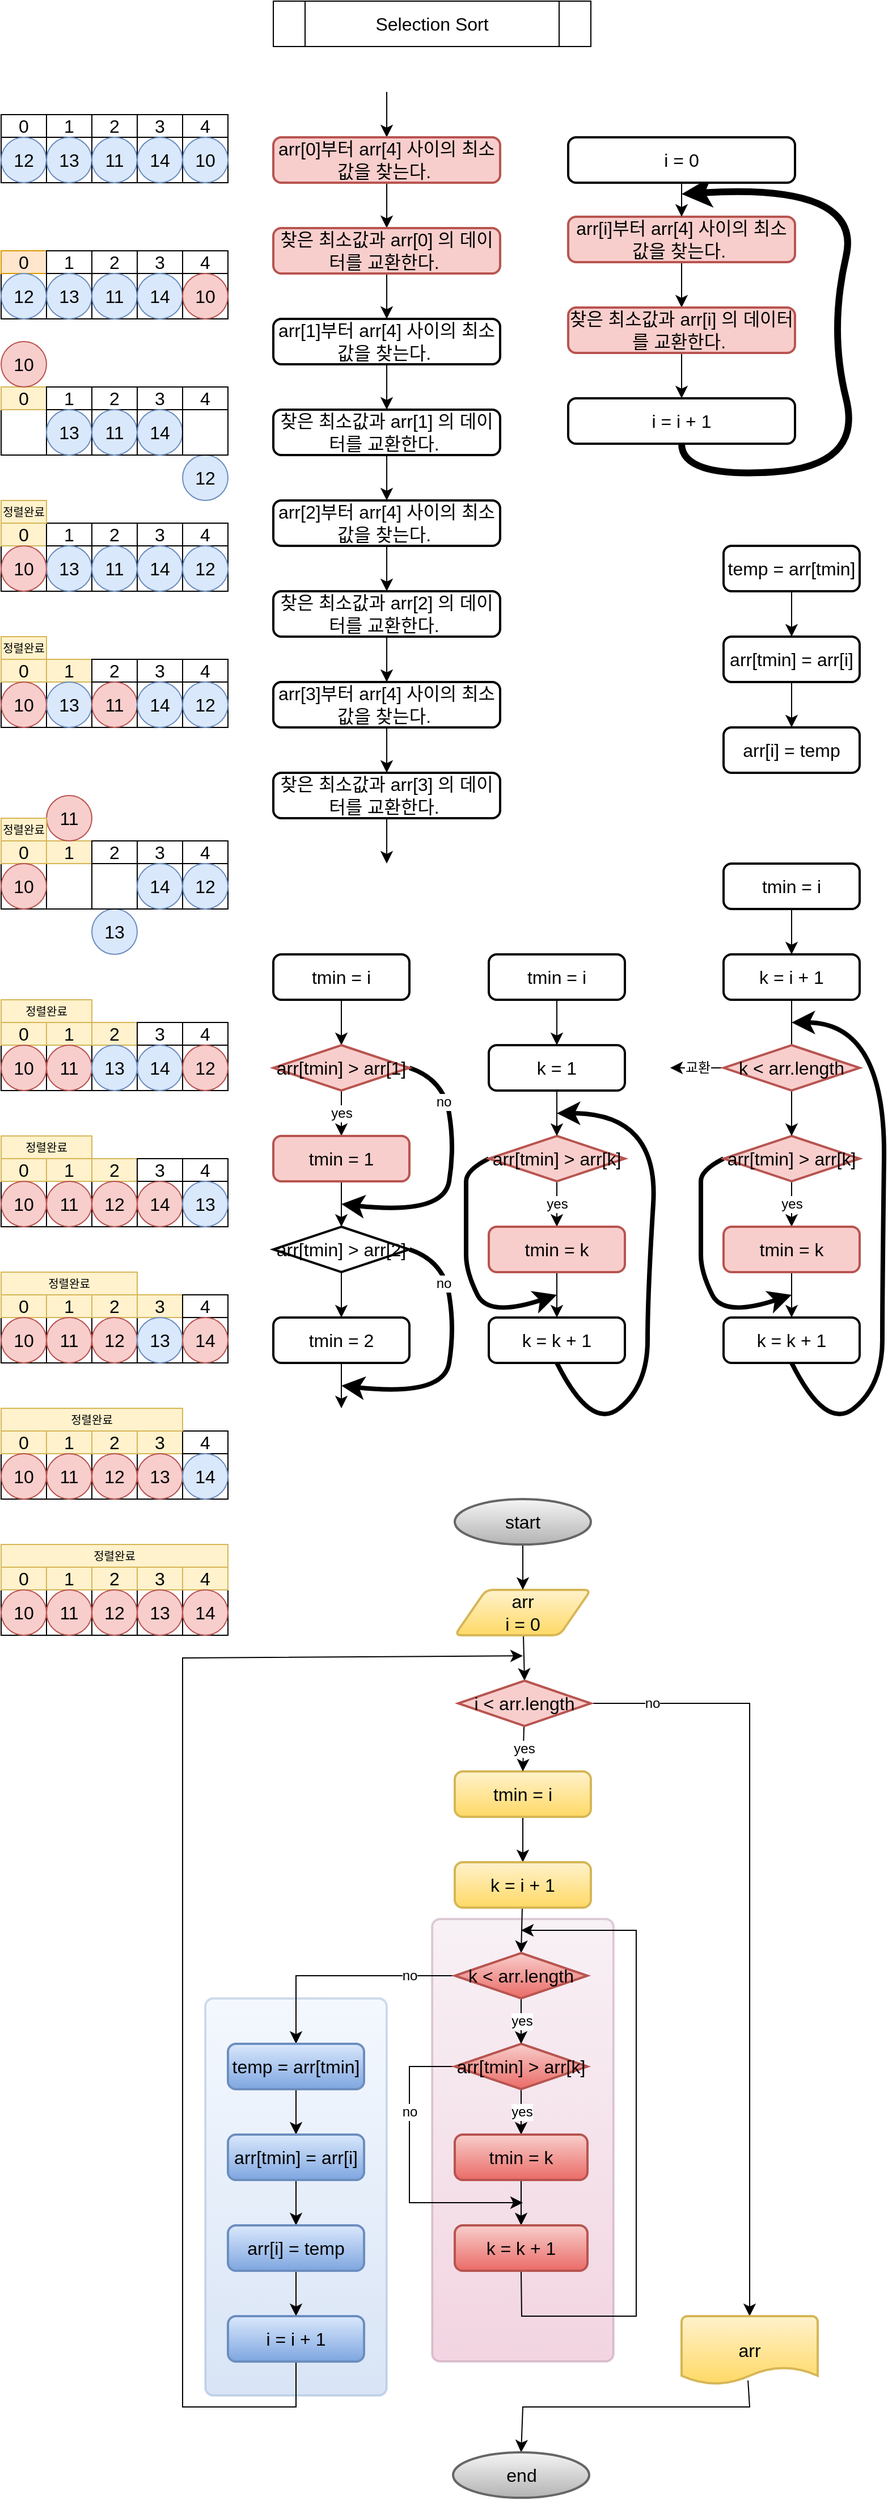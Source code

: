 <mxfile version="21.6.1" type="github">
  <diagram name="Page-1" id="A-Po0V6Mx6evFvEKK2EB">
    <mxGraphModel dx="617" dy="876" grid="1" gridSize="10" guides="1" tooltips="1" connect="1" arrows="1" fold="1" page="1" pageScale="1" pageWidth="827" pageHeight="1169" math="0" shadow="0">
      <root>
        <mxCell id="0" />
        <mxCell id="1" parent="0" />
        <mxCell id="WEL1u7EoO-uWLKGqIcht-317" value="" style="rounded=1;whiteSpace=wrap;html=1;absoluteArcSize=1;arcSize=14;strokeWidth=2;fontSize=16;opacity=30;fillColor=#e6d0de;gradientColor=#d5739d;strokeColor=#996185;" vertex="1" parent="1">
          <mxGeometry x="420" y="1730" width="160" height="390" as="geometry" />
        </mxCell>
        <mxCell id="WEL1u7EoO-uWLKGqIcht-316" value="" style="rounded=1;whiteSpace=wrap;html=1;absoluteArcSize=1;arcSize=14;strokeWidth=2;fontSize=16;opacity=30;fillColor=#dae8fc;gradientColor=#7ea6e0;strokeColor=#6c8ebf;" vertex="1" parent="1">
          <mxGeometry x="220" y="1800" width="160" height="350" as="geometry" />
        </mxCell>
        <mxCell id="WEL1u7EoO-uWLKGqIcht-1" value="Selection Sort" style="shape=process;whiteSpace=wrap;html=1;backgroundOutline=1;fontSize=16;" vertex="1" parent="1">
          <mxGeometry x="280" y="40" width="280" height="40" as="geometry" />
        </mxCell>
        <mxCell id="WEL1u7EoO-uWLKGqIcht-2" value="" style="rounded=0;whiteSpace=wrap;html=1;fontSize=16;" vertex="1" parent="1">
          <mxGeometry x="40" y="160" width="40" height="40" as="geometry" />
        </mxCell>
        <mxCell id="WEL1u7EoO-uWLKGqIcht-3" value="0" style="rounded=0;whiteSpace=wrap;html=1;fontSize=16;" vertex="1" parent="1">
          <mxGeometry x="40" y="140" width="40" height="20" as="geometry" />
        </mxCell>
        <mxCell id="WEL1u7EoO-uWLKGqIcht-4" value="12" style="ellipse;whiteSpace=wrap;html=1;aspect=fixed;fontSize=16;fillColor=#dae8fc;strokeColor=#6c8ebf;" vertex="1" parent="1">
          <mxGeometry x="40" y="160" width="40" height="40" as="geometry" />
        </mxCell>
        <mxCell id="WEL1u7EoO-uWLKGqIcht-5" value="" style="rounded=0;whiteSpace=wrap;html=1;fontSize=16;" vertex="1" parent="1">
          <mxGeometry x="80" y="160" width="40" height="40" as="geometry" />
        </mxCell>
        <mxCell id="WEL1u7EoO-uWLKGqIcht-6" value="1" style="rounded=0;whiteSpace=wrap;html=1;fontSize=16;" vertex="1" parent="1">
          <mxGeometry x="80" y="140" width="40" height="20" as="geometry" />
        </mxCell>
        <mxCell id="WEL1u7EoO-uWLKGqIcht-7" value="13" style="ellipse;whiteSpace=wrap;html=1;aspect=fixed;fontSize=16;fillColor=#dae8fc;strokeColor=#6c8ebf;" vertex="1" parent="1">
          <mxGeometry x="80" y="160" width="40" height="40" as="geometry" />
        </mxCell>
        <mxCell id="WEL1u7EoO-uWLKGqIcht-8" value="" style="rounded=0;whiteSpace=wrap;html=1;fontSize=16;" vertex="1" parent="1">
          <mxGeometry x="120" y="160" width="40" height="40" as="geometry" />
        </mxCell>
        <mxCell id="WEL1u7EoO-uWLKGqIcht-9" value="2" style="rounded=0;whiteSpace=wrap;html=1;fontSize=16;" vertex="1" parent="1">
          <mxGeometry x="120" y="140" width="40" height="20" as="geometry" />
        </mxCell>
        <mxCell id="WEL1u7EoO-uWLKGqIcht-10" value="11" style="ellipse;whiteSpace=wrap;html=1;aspect=fixed;fontSize=16;fillColor=#dae8fc;strokeColor=#6c8ebf;" vertex="1" parent="1">
          <mxGeometry x="120" y="160" width="40" height="40" as="geometry" />
        </mxCell>
        <mxCell id="WEL1u7EoO-uWLKGqIcht-11" value="" style="rounded=0;whiteSpace=wrap;html=1;fontSize=16;" vertex="1" parent="1">
          <mxGeometry x="160" y="160" width="40" height="40" as="geometry" />
        </mxCell>
        <mxCell id="WEL1u7EoO-uWLKGqIcht-12" value="3" style="rounded=0;whiteSpace=wrap;html=1;fontSize=16;" vertex="1" parent="1">
          <mxGeometry x="160" y="140" width="40" height="20" as="geometry" />
        </mxCell>
        <mxCell id="WEL1u7EoO-uWLKGqIcht-13" value="14" style="ellipse;whiteSpace=wrap;html=1;aspect=fixed;fontSize=16;fillColor=#dae8fc;strokeColor=#6c8ebf;" vertex="1" parent="1">
          <mxGeometry x="160" y="160" width="40" height="40" as="geometry" />
        </mxCell>
        <mxCell id="WEL1u7EoO-uWLKGqIcht-14" value="" style="rounded=0;whiteSpace=wrap;html=1;fontSize=16;" vertex="1" parent="1">
          <mxGeometry x="200" y="160" width="40" height="40" as="geometry" />
        </mxCell>
        <mxCell id="WEL1u7EoO-uWLKGqIcht-15" value="4" style="rounded=0;whiteSpace=wrap;html=1;fontSize=16;" vertex="1" parent="1">
          <mxGeometry x="200" y="140" width="40" height="20" as="geometry" />
        </mxCell>
        <mxCell id="WEL1u7EoO-uWLKGqIcht-16" value="10" style="ellipse;whiteSpace=wrap;html=1;aspect=fixed;fontSize=16;fillColor=#dae8fc;strokeColor=#6c8ebf;" vertex="1" parent="1">
          <mxGeometry x="200" y="160" width="40" height="40" as="geometry" />
        </mxCell>
        <mxCell id="WEL1u7EoO-uWLKGqIcht-17" value="" style="rounded=0;whiteSpace=wrap;html=1;fontSize=16;" vertex="1" parent="1">
          <mxGeometry x="40" y="280" width="40" height="40" as="geometry" />
        </mxCell>
        <mxCell id="WEL1u7EoO-uWLKGqIcht-18" value="0" style="rounded=0;whiteSpace=wrap;html=1;fontSize=16;fillColor=#ffe6cc;strokeColor=#d79b00;" vertex="1" parent="1">
          <mxGeometry x="40" y="260" width="40" height="20" as="geometry" />
        </mxCell>
        <mxCell id="WEL1u7EoO-uWLKGqIcht-19" value="12" style="ellipse;whiteSpace=wrap;html=1;aspect=fixed;fontSize=16;fillColor=#dae8fc;strokeColor=#6c8ebf;" vertex="1" parent="1">
          <mxGeometry x="40" y="280" width="40" height="40" as="geometry" />
        </mxCell>
        <mxCell id="WEL1u7EoO-uWLKGqIcht-20" value="" style="rounded=0;whiteSpace=wrap;html=1;fontSize=16;" vertex="1" parent="1">
          <mxGeometry x="80" y="280" width="40" height="40" as="geometry" />
        </mxCell>
        <mxCell id="WEL1u7EoO-uWLKGqIcht-21" value="1" style="rounded=0;whiteSpace=wrap;html=1;fontSize=16;" vertex="1" parent="1">
          <mxGeometry x="80" y="260" width="40" height="20" as="geometry" />
        </mxCell>
        <mxCell id="WEL1u7EoO-uWLKGqIcht-22" value="13" style="ellipse;whiteSpace=wrap;html=1;aspect=fixed;fontSize=16;fillColor=#dae8fc;strokeColor=#6c8ebf;" vertex="1" parent="1">
          <mxGeometry x="80" y="280" width="40" height="40" as="geometry" />
        </mxCell>
        <mxCell id="WEL1u7EoO-uWLKGqIcht-23" value="" style="rounded=0;whiteSpace=wrap;html=1;fontSize=16;" vertex="1" parent="1">
          <mxGeometry x="120" y="280" width="40" height="40" as="geometry" />
        </mxCell>
        <mxCell id="WEL1u7EoO-uWLKGqIcht-24" value="2" style="rounded=0;whiteSpace=wrap;html=1;fontSize=16;" vertex="1" parent="1">
          <mxGeometry x="120" y="260" width="40" height="20" as="geometry" />
        </mxCell>
        <mxCell id="WEL1u7EoO-uWLKGqIcht-25" value="11" style="ellipse;whiteSpace=wrap;html=1;aspect=fixed;fontSize=16;fillColor=#dae8fc;strokeColor=#6c8ebf;" vertex="1" parent="1">
          <mxGeometry x="120" y="280" width="40" height="40" as="geometry" />
        </mxCell>
        <mxCell id="WEL1u7EoO-uWLKGqIcht-26" value="" style="rounded=0;whiteSpace=wrap;html=1;fontSize=16;" vertex="1" parent="1">
          <mxGeometry x="160" y="280" width="40" height="40" as="geometry" />
        </mxCell>
        <mxCell id="WEL1u7EoO-uWLKGqIcht-27" value="3" style="rounded=0;whiteSpace=wrap;html=1;fontSize=16;" vertex="1" parent="1">
          <mxGeometry x="160" y="260" width="40" height="20" as="geometry" />
        </mxCell>
        <mxCell id="WEL1u7EoO-uWLKGqIcht-28" value="14" style="ellipse;whiteSpace=wrap;html=1;aspect=fixed;fontSize=16;fillColor=#dae8fc;strokeColor=#6c8ebf;" vertex="1" parent="1">
          <mxGeometry x="160" y="280" width="40" height="40" as="geometry" />
        </mxCell>
        <mxCell id="WEL1u7EoO-uWLKGqIcht-29" value="" style="rounded=0;whiteSpace=wrap;html=1;fontSize=16;" vertex="1" parent="1">
          <mxGeometry x="200" y="280" width="40" height="40" as="geometry" />
        </mxCell>
        <mxCell id="WEL1u7EoO-uWLKGqIcht-30" value="4" style="rounded=0;whiteSpace=wrap;html=1;fontSize=16;" vertex="1" parent="1">
          <mxGeometry x="200" y="260" width="40" height="20" as="geometry" />
        </mxCell>
        <mxCell id="WEL1u7EoO-uWLKGqIcht-31" value="10" style="ellipse;whiteSpace=wrap;html=1;aspect=fixed;fontSize=16;fillColor=#f8cecc;strokeColor=#b85450;" vertex="1" parent="1">
          <mxGeometry x="200" y="280" width="40" height="40" as="geometry" />
        </mxCell>
        <mxCell id="WEL1u7EoO-uWLKGqIcht-47" value="" style="rounded=0;whiteSpace=wrap;html=1;fontSize=16;" vertex="1" parent="1">
          <mxGeometry x="40" y="400" width="40" height="40" as="geometry" />
        </mxCell>
        <mxCell id="WEL1u7EoO-uWLKGqIcht-48" value="0" style="rounded=0;whiteSpace=wrap;html=1;fontSize=16;fillColor=#fff2cc;strokeColor=#d6b656;" vertex="1" parent="1">
          <mxGeometry x="40" y="380" width="40" height="20" as="geometry" />
        </mxCell>
        <mxCell id="WEL1u7EoO-uWLKGqIcht-49" value="12" style="ellipse;whiteSpace=wrap;html=1;aspect=fixed;fontSize=16;fillColor=#dae8fc;strokeColor=#6c8ebf;" vertex="1" parent="1">
          <mxGeometry x="200" y="440" width="40" height="40" as="geometry" />
        </mxCell>
        <mxCell id="WEL1u7EoO-uWLKGqIcht-50" value="" style="rounded=0;whiteSpace=wrap;html=1;fontSize=16;" vertex="1" parent="1">
          <mxGeometry x="80" y="400" width="40" height="40" as="geometry" />
        </mxCell>
        <mxCell id="WEL1u7EoO-uWLKGqIcht-51" value="1" style="rounded=0;whiteSpace=wrap;html=1;fontSize=16;" vertex="1" parent="1">
          <mxGeometry x="80" y="380" width="40" height="20" as="geometry" />
        </mxCell>
        <mxCell id="WEL1u7EoO-uWLKGqIcht-52" value="13" style="ellipse;whiteSpace=wrap;html=1;aspect=fixed;fontSize=16;fillColor=#dae8fc;strokeColor=#6c8ebf;" vertex="1" parent="1">
          <mxGeometry x="80" y="400" width="40" height="40" as="geometry" />
        </mxCell>
        <mxCell id="WEL1u7EoO-uWLKGqIcht-53" value="" style="rounded=0;whiteSpace=wrap;html=1;fontSize=16;" vertex="1" parent="1">
          <mxGeometry x="120" y="400" width="40" height="40" as="geometry" />
        </mxCell>
        <mxCell id="WEL1u7EoO-uWLKGqIcht-54" value="2" style="rounded=0;whiteSpace=wrap;html=1;fontSize=16;" vertex="1" parent="1">
          <mxGeometry x="120" y="380" width="40" height="20" as="geometry" />
        </mxCell>
        <mxCell id="WEL1u7EoO-uWLKGqIcht-55" value="11" style="ellipse;whiteSpace=wrap;html=1;aspect=fixed;fontSize=16;fillColor=#dae8fc;strokeColor=#6c8ebf;" vertex="1" parent="1">
          <mxGeometry x="120" y="400" width="40" height="40" as="geometry" />
        </mxCell>
        <mxCell id="WEL1u7EoO-uWLKGqIcht-56" value="" style="rounded=0;whiteSpace=wrap;html=1;fontSize=16;" vertex="1" parent="1">
          <mxGeometry x="160" y="400" width="40" height="40" as="geometry" />
        </mxCell>
        <mxCell id="WEL1u7EoO-uWLKGqIcht-57" value="3" style="rounded=0;whiteSpace=wrap;html=1;fontSize=16;" vertex="1" parent="1">
          <mxGeometry x="160" y="380" width="40" height="20" as="geometry" />
        </mxCell>
        <mxCell id="WEL1u7EoO-uWLKGqIcht-58" value="14" style="ellipse;whiteSpace=wrap;html=1;aspect=fixed;fontSize=16;fillColor=#dae8fc;strokeColor=#6c8ebf;" vertex="1" parent="1">
          <mxGeometry x="160" y="400" width="40" height="40" as="geometry" />
        </mxCell>
        <mxCell id="WEL1u7EoO-uWLKGqIcht-59" value="" style="rounded=0;whiteSpace=wrap;html=1;fontSize=16;" vertex="1" parent="1">
          <mxGeometry x="200" y="400" width="40" height="40" as="geometry" />
        </mxCell>
        <mxCell id="WEL1u7EoO-uWLKGqIcht-60" value="4" style="rounded=0;whiteSpace=wrap;html=1;fontSize=16;" vertex="1" parent="1">
          <mxGeometry x="200" y="380" width="40" height="20" as="geometry" />
        </mxCell>
        <mxCell id="WEL1u7EoO-uWLKGqIcht-61" value="10" style="ellipse;whiteSpace=wrap;html=1;aspect=fixed;fontSize=16;fillColor=#f8cecc;strokeColor=#b85450;" vertex="1" parent="1">
          <mxGeometry x="40" y="340" width="40" height="40" as="geometry" />
        </mxCell>
        <mxCell id="WEL1u7EoO-uWLKGqIcht-62" value="" style="rounded=0;whiteSpace=wrap;html=1;fontSize=16;" vertex="1" parent="1">
          <mxGeometry x="40" y="520" width="40" height="40" as="geometry" />
        </mxCell>
        <mxCell id="WEL1u7EoO-uWLKGqIcht-63" value="0" style="rounded=0;whiteSpace=wrap;html=1;fontSize=16;fillColor=#fff2cc;strokeColor=#d6b656;" vertex="1" parent="1">
          <mxGeometry x="40" y="500" width="40" height="20" as="geometry" />
        </mxCell>
        <mxCell id="WEL1u7EoO-uWLKGqIcht-65" value="" style="rounded=0;whiteSpace=wrap;html=1;fontSize=16;" vertex="1" parent="1">
          <mxGeometry x="80" y="520" width="40" height="40" as="geometry" />
        </mxCell>
        <mxCell id="WEL1u7EoO-uWLKGqIcht-66" value="1" style="rounded=0;whiteSpace=wrap;html=1;fontSize=16;" vertex="1" parent="1">
          <mxGeometry x="80" y="500" width="40" height="20" as="geometry" />
        </mxCell>
        <mxCell id="WEL1u7EoO-uWLKGqIcht-67" value="13" style="ellipse;whiteSpace=wrap;html=1;aspect=fixed;fontSize=16;fillColor=#dae8fc;strokeColor=#6c8ebf;" vertex="1" parent="1">
          <mxGeometry x="80" y="520" width="40" height="40" as="geometry" />
        </mxCell>
        <mxCell id="WEL1u7EoO-uWLKGqIcht-68" value="" style="rounded=0;whiteSpace=wrap;html=1;fontSize=16;" vertex="1" parent="1">
          <mxGeometry x="120" y="520" width="40" height="40" as="geometry" />
        </mxCell>
        <mxCell id="WEL1u7EoO-uWLKGqIcht-69" value="2" style="rounded=0;whiteSpace=wrap;html=1;fontSize=16;" vertex="1" parent="1">
          <mxGeometry x="120" y="500" width="40" height="20" as="geometry" />
        </mxCell>
        <mxCell id="WEL1u7EoO-uWLKGqIcht-70" value="11" style="ellipse;whiteSpace=wrap;html=1;aspect=fixed;fontSize=16;fillColor=#dae8fc;strokeColor=#6c8ebf;" vertex="1" parent="1">
          <mxGeometry x="120" y="520" width="40" height="40" as="geometry" />
        </mxCell>
        <mxCell id="WEL1u7EoO-uWLKGqIcht-71" value="" style="rounded=0;whiteSpace=wrap;html=1;fontSize=16;" vertex="1" parent="1">
          <mxGeometry x="160" y="520" width="40" height="40" as="geometry" />
        </mxCell>
        <mxCell id="WEL1u7EoO-uWLKGqIcht-72" value="3" style="rounded=0;whiteSpace=wrap;html=1;fontSize=16;" vertex="1" parent="1">
          <mxGeometry x="160" y="500" width="40" height="20" as="geometry" />
        </mxCell>
        <mxCell id="WEL1u7EoO-uWLKGqIcht-73" value="14" style="ellipse;whiteSpace=wrap;html=1;aspect=fixed;fontSize=16;fillColor=#dae8fc;strokeColor=#6c8ebf;" vertex="1" parent="1">
          <mxGeometry x="160" y="520" width="40" height="40" as="geometry" />
        </mxCell>
        <mxCell id="WEL1u7EoO-uWLKGqIcht-74" value="" style="rounded=0;whiteSpace=wrap;html=1;fontSize=16;" vertex="1" parent="1">
          <mxGeometry x="200" y="520" width="40" height="40" as="geometry" />
        </mxCell>
        <mxCell id="WEL1u7EoO-uWLKGqIcht-75" value="4" style="rounded=0;whiteSpace=wrap;html=1;fontSize=16;" vertex="1" parent="1">
          <mxGeometry x="200" y="500" width="40" height="20" as="geometry" />
        </mxCell>
        <mxCell id="WEL1u7EoO-uWLKGqIcht-76" value="10" style="ellipse;whiteSpace=wrap;html=1;aspect=fixed;fontSize=16;fillColor=#f8cecc;strokeColor=#b85450;" vertex="1" parent="1">
          <mxGeometry x="40" y="520" width="40" height="40" as="geometry" />
        </mxCell>
        <mxCell id="WEL1u7EoO-uWLKGqIcht-64" value="12" style="ellipse;whiteSpace=wrap;html=1;aspect=fixed;fontSize=16;fillColor=#dae8fc;strokeColor=#6c8ebf;" vertex="1" parent="1">
          <mxGeometry x="200" y="520" width="40" height="40" as="geometry" />
        </mxCell>
        <mxCell id="WEL1u7EoO-uWLKGqIcht-77" value="정렬완료" style="rounded=0;whiteSpace=wrap;html=1;fontSize=10;fillColor=#fff2cc;strokeColor=#d6b656;" vertex="1" parent="1">
          <mxGeometry x="40" y="480" width="40" height="20" as="geometry" />
        </mxCell>
        <mxCell id="WEL1u7EoO-uWLKGqIcht-78" value="" style="rounded=0;whiteSpace=wrap;html=1;fontSize=16;" vertex="1" parent="1">
          <mxGeometry x="40" y="640" width="40" height="40" as="geometry" />
        </mxCell>
        <mxCell id="WEL1u7EoO-uWLKGqIcht-79" value="0" style="rounded=0;whiteSpace=wrap;html=1;fontSize=16;fillColor=#fff2cc;strokeColor=#d6b656;" vertex="1" parent="1">
          <mxGeometry x="40" y="620" width="40" height="20" as="geometry" />
        </mxCell>
        <mxCell id="WEL1u7EoO-uWLKGqIcht-80" value="" style="rounded=0;whiteSpace=wrap;html=1;fontSize=16;" vertex="1" parent="1">
          <mxGeometry x="80" y="640" width="40" height="40" as="geometry" />
        </mxCell>
        <mxCell id="WEL1u7EoO-uWLKGqIcht-81" value="1" style="rounded=0;whiteSpace=wrap;html=1;fontSize=16;fillColor=#fff2cc;strokeColor=#d6b656;" vertex="1" parent="1">
          <mxGeometry x="80" y="620" width="40" height="20" as="geometry" />
        </mxCell>
        <mxCell id="WEL1u7EoO-uWLKGqIcht-82" value="13" style="ellipse;whiteSpace=wrap;html=1;aspect=fixed;fontSize=16;fillColor=#dae8fc;strokeColor=#6c8ebf;" vertex="1" parent="1">
          <mxGeometry x="80" y="640" width="40" height="40" as="geometry" />
        </mxCell>
        <mxCell id="WEL1u7EoO-uWLKGqIcht-83" value="" style="rounded=0;whiteSpace=wrap;html=1;fontSize=16;" vertex="1" parent="1">
          <mxGeometry x="120" y="640" width="40" height="40" as="geometry" />
        </mxCell>
        <mxCell id="WEL1u7EoO-uWLKGqIcht-84" value="2" style="rounded=0;whiteSpace=wrap;html=1;fontSize=16;" vertex="1" parent="1">
          <mxGeometry x="120" y="620" width="40" height="20" as="geometry" />
        </mxCell>
        <mxCell id="WEL1u7EoO-uWLKGqIcht-85" value="11" style="ellipse;whiteSpace=wrap;html=1;aspect=fixed;fontSize=16;fillColor=#f8cecc;strokeColor=#b85450;" vertex="1" parent="1">
          <mxGeometry x="120" y="640" width="40" height="40" as="geometry" />
        </mxCell>
        <mxCell id="WEL1u7EoO-uWLKGqIcht-86" value="" style="rounded=0;whiteSpace=wrap;html=1;fontSize=16;" vertex="1" parent="1">
          <mxGeometry x="160" y="640" width="40" height="40" as="geometry" />
        </mxCell>
        <mxCell id="WEL1u7EoO-uWLKGqIcht-87" value="3" style="rounded=0;whiteSpace=wrap;html=1;fontSize=16;" vertex="1" parent="1">
          <mxGeometry x="160" y="620" width="40" height="20" as="geometry" />
        </mxCell>
        <mxCell id="WEL1u7EoO-uWLKGqIcht-88" value="14" style="ellipse;whiteSpace=wrap;html=1;aspect=fixed;fontSize=16;fillColor=#dae8fc;strokeColor=#6c8ebf;" vertex="1" parent="1">
          <mxGeometry x="160" y="640" width="40" height="40" as="geometry" />
        </mxCell>
        <mxCell id="WEL1u7EoO-uWLKGqIcht-89" value="" style="rounded=0;whiteSpace=wrap;html=1;fontSize=16;" vertex="1" parent="1">
          <mxGeometry x="200" y="640" width="40" height="40" as="geometry" />
        </mxCell>
        <mxCell id="WEL1u7EoO-uWLKGqIcht-90" value="4" style="rounded=0;whiteSpace=wrap;html=1;fontSize=16;" vertex="1" parent="1">
          <mxGeometry x="200" y="620" width="40" height="20" as="geometry" />
        </mxCell>
        <mxCell id="WEL1u7EoO-uWLKGqIcht-91" value="10" style="ellipse;whiteSpace=wrap;html=1;aspect=fixed;fontSize=16;fillColor=#f8cecc;strokeColor=#b85450;" vertex="1" parent="1">
          <mxGeometry x="40" y="640" width="40" height="40" as="geometry" />
        </mxCell>
        <mxCell id="WEL1u7EoO-uWLKGqIcht-92" value="12" style="ellipse;whiteSpace=wrap;html=1;aspect=fixed;fontSize=16;fillColor=#dae8fc;strokeColor=#6c8ebf;" vertex="1" parent="1">
          <mxGeometry x="200" y="640" width="40" height="40" as="geometry" />
        </mxCell>
        <mxCell id="WEL1u7EoO-uWLKGqIcht-93" value="정렬완료" style="rounded=0;whiteSpace=wrap;html=1;fontSize=10;fillColor=#fff2cc;strokeColor=#d6b656;" vertex="1" parent="1">
          <mxGeometry x="40" y="600" width="40" height="20" as="geometry" />
        </mxCell>
        <mxCell id="WEL1u7EoO-uWLKGqIcht-94" value="" style="rounded=0;whiteSpace=wrap;html=1;fontSize=16;" vertex="1" parent="1">
          <mxGeometry x="40" y="800" width="40" height="40" as="geometry" />
        </mxCell>
        <mxCell id="WEL1u7EoO-uWLKGqIcht-95" value="0" style="rounded=0;whiteSpace=wrap;html=1;fontSize=16;fillColor=#fff2cc;strokeColor=#d6b656;" vertex="1" parent="1">
          <mxGeometry x="40" y="780" width="40" height="20" as="geometry" />
        </mxCell>
        <mxCell id="WEL1u7EoO-uWLKGqIcht-96" value="" style="rounded=0;whiteSpace=wrap;html=1;fontSize=16;" vertex="1" parent="1">
          <mxGeometry x="80" y="800" width="40" height="40" as="geometry" />
        </mxCell>
        <mxCell id="WEL1u7EoO-uWLKGqIcht-97" value="1" style="rounded=0;whiteSpace=wrap;html=1;fontSize=16;fillColor=#fff2cc;strokeColor=#d6b656;" vertex="1" parent="1">
          <mxGeometry x="80" y="780" width="40" height="20" as="geometry" />
        </mxCell>
        <mxCell id="WEL1u7EoO-uWLKGqIcht-98" value="13" style="ellipse;whiteSpace=wrap;html=1;aspect=fixed;fontSize=16;fillColor=#dae8fc;strokeColor=#6c8ebf;" vertex="1" parent="1">
          <mxGeometry x="120" y="840" width="40" height="40" as="geometry" />
        </mxCell>
        <mxCell id="WEL1u7EoO-uWLKGqIcht-99" value="" style="rounded=0;whiteSpace=wrap;html=1;fontSize=16;" vertex="1" parent="1">
          <mxGeometry x="120" y="800" width="40" height="40" as="geometry" />
        </mxCell>
        <mxCell id="WEL1u7EoO-uWLKGqIcht-100" value="2" style="rounded=0;whiteSpace=wrap;html=1;fontSize=16;" vertex="1" parent="1">
          <mxGeometry x="120" y="780" width="40" height="20" as="geometry" />
        </mxCell>
        <mxCell id="WEL1u7EoO-uWLKGqIcht-101" value="11" style="ellipse;whiteSpace=wrap;html=1;aspect=fixed;fontSize=16;fillColor=#f8cecc;strokeColor=#b85450;" vertex="1" parent="1">
          <mxGeometry x="80" y="740" width="40" height="40" as="geometry" />
        </mxCell>
        <mxCell id="WEL1u7EoO-uWLKGqIcht-102" value="" style="rounded=0;whiteSpace=wrap;html=1;fontSize=16;" vertex="1" parent="1">
          <mxGeometry x="160" y="800" width="40" height="40" as="geometry" />
        </mxCell>
        <mxCell id="WEL1u7EoO-uWLKGqIcht-103" value="3" style="rounded=0;whiteSpace=wrap;html=1;fontSize=16;" vertex="1" parent="1">
          <mxGeometry x="160" y="780" width="40" height="20" as="geometry" />
        </mxCell>
        <mxCell id="WEL1u7EoO-uWLKGqIcht-104" value="14" style="ellipse;whiteSpace=wrap;html=1;aspect=fixed;fontSize=16;fillColor=#dae8fc;strokeColor=#6c8ebf;" vertex="1" parent="1">
          <mxGeometry x="160" y="800" width="40" height="40" as="geometry" />
        </mxCell>
        <mxCell id="WEL1u7EoO-uWLKGqIcht-105" value="" style="rounded=0;whiteSpace=wrap;html=1;fontSize=16;" vertex="1" parent="1">
          <mxGeometry x="200" y="800" width="40" height="40" as="geometry" />
        </mxCell>
        <mxCell id="WEL1u7EoO-uWLKGqIcht-106" value="4" style="rounded=0;whiteSpace=wrap;html=1;fontSize=16;" vertex="1" parent="1">
          <mxGeometry x="200" y="780" width="40" height="20" as="geometry" />
        </mxCell>
        <mxCell id="WEL1u7EoO-uWLKGqIcht-107" value="10" style="ellipse;whiteSpace=wrap;html=1;aspect=fixed;fontSize=16;fillColor=#f8cecc;strokeColor=#b85450;" vertex="1" parent="1">
          <mxGeometry x="40" y="800" width="40" height="40" as="geometry" />
        </mxCell>
        <mxCell id="WEL1u7EoO-uWLKGqIcht-108" value="12" style="ellipse;whiteSpace=wrap;html=1;aspect=fixed;fontSize=16;fillColor=#dae8fc;strokeColor=#6c8ebf;" vertex="1" parent="1">
          <mxGeometry x="200" y="800" width="40" height="40" as="geometry" />
        </mxCell>
        <mxCell id="WEL1u7EoO-uWLKGqIcht-109" value="정렬완료" style="rounded=0;whiteSpace=wrap;html=1;fontSize=10;fillColor=#fff2cc;strokeColor=#d6b656;" vertex="1" parent="1">
          <mxGeometry x="40" y="760" width="40" height="20" as="geometry" />
        </mxCell>
        <mxCell id="WEL1u7EoO-uWLKGqIcht-110" value="" style="rounded=0;whiteSpace=wrap;html=1;fontSize=16;" vertex="1" parent="1">
          <mxGeometry x="40" y="960" width="40" height="40" as="geometry" />
        </mxCell>
        <mxCell id="WEL1u7EoO-uWLKGqIcht-111" value="0" style="rounded=0;whiteSpace=wrap;html=1;fontSize=16;fillColor=#fff2cc;strokeColor=#d6b656;" vertex="1" parent="1">
          <mxGeometry x="40" y="940" width="40" height="20" as="geometry" />
        </mxCell>
        <mxCell id="WEL1u7EoO-uWLKGqIcht-112" value="" style="rounded=0;whiteSpace=wrap;html=1;fontSize=16;" vertex="1" parent="1">
          <mxGeometry x="80" y="960" width="40" height="40" as="geometry" />
        </mxCell>
        <mxCell id="WEL1u7EoO-uWLKGqIcht-113" value="1" style="rounded=0;whiteSpace=wrap;html=1;fontSize=16;fillColor=#fff2cc;strokeColor=#d6b656;" vertex="1" parent="1">
          <mxGeometry x="80" y="940" width="40" height="20" as="geometry" />
        </mxCell>
        <mxCell id="WEL1u7EoO-uWLKGqIcht-115" value="" style="rounded=0;whiteSpace=wrap;html=1;fontSize=16;" vertex="1" parent="1">
          <mxGeometry x="120" y="960" width="40" height="40" as="geometry" />
        </mxCell>
        <mxCell id="WEL1u7EoO-uWLKGqIcht-116" value="2" style="rounded=0;whiteSpace=wrap;html=1;fontSize=16;fillColor=#fff2cc;strokeColor=#d6b656;" vertex="1" parent="1">
          <mxGeometry x="120" y="940" width="40" height="20" as="geometry" />
        </mxCell>
        <mxCell id="WEL1u7EoO-uWLKGqIcht-117" value="11" style="ellipse;whiteSpace=wrap;html=1;aspect=fixed;fontSize=16;fillColor=#f8cecc;strokeColor=#b85450;" vertex="1" parent="1">
          <mxGeometry x="80" y="960" width="40" height="40" as="geometry" />
        </mxCell>
        <mxCell id="WEL1u7EoO-uWLKGqIcht-118" value="" style="rounded=0;whiteSpace=wrap;html=1;fontSize=16;" vertex="1" parent="1">
          <mxGeometry x="160" y="960" width="40" height="40" as="geometry" />
        </mxCell>
        <mxCell id="WEL1u7EoO-uWLKGqIcht-119" value="3" style="rounded=0;whiteSpace=wrap;html=1;fontSize=16;" vertex="1" parent="1">
          <mxGeometry x="160" y="940" width="40" height="20" as="geometry" />
        </mxCell>
        <mxCell id="WEL1u7EoO-uWLKGqIcht-120" value="14" style="ellipse;whiteSpace=wrap;html=1;aspect=fixed;fontSize=16;fillColor=#dae8fc;strokeColor=#6c8ebf;" vertex="1" parent="1">
          <mxGeometry x="160" y="960" width="40" height="40" as="geometry" />
        </mxCell>
        <mxCell id="WEL1u7EoO-uWLKGqIcht-121" value="" style="rounded=0;whiteSpace=wrap;html=1;fontSize=16;" vertex="1" parent="1">
          <mxGeometry x="200" y="960" width="40" height="40" as="geometry" />
        </mxCell>
        <mxCell id="WEL1u7EoO-uWLKGqIcht-122" value="4" style="rounded=0;whiteSpace=wrap;html=1;fontSize=16;" vertex="1" parent="1">
          <mxGeometry x="200" y="940" width="40" height="20" as="geometry" />
        </mxCell>
        <mxCell id="WEL1u7EoO-uWLKGqIcht-123" value="10" style="ellipse;whiteSpace=wrap;html=1;aspect=fixed;fontSize=16;fillColor=#f8cecc;strokeColor=#b85450;" vertex="1" parent="1">
          <mxGeometry x="40" y="960" width="40" height="40" as="geometry" />
        </mxCell>
        <mxCell id="WEL1u7EoO-uWLKGqIcht-124" value="12" style="ellipse;whiteSpace=wrap;html=1;aspect=fixed;fontSize=16;fillColor=#f8cecc;strokeColor=#b85450;" vertex="1" parent="1">
          <mxGeometry x="200" y="960" width="40" height="40" as="geometry" />
        </mxCell>
        <mxCell id="WEL1u7EoO-uWLKGqIcht-125" value="정렬완료" style="rounded=0;whiteSpace=wrap;html=1;fontSize=10;fillColor=#fff2cc;strokeColor=#d6b656;" vertex="1" parent="1">
          <mxGeometry x="40" y="920" width="80" height="20" as="geometry" />
        </mxCell>
        <mxCell id="WEL1u7EoO-uWLKGqIcht-114" value="13" style="ellipse;whiteSpace=wrap;html=1;aspect=fixed;fontSize=16;fillColor=#dae8fc;strokeColor=#6c8ebf;" vertex="1" parent="1">
          <mxGeometry x="120" y="960" width="40" height="40" as="geometry" />
        </mxCell>
        <mxCell id="WEL1u7EoO-uWLKGqIcht-126" value="" style="rounded=0;whiteSpace=wrap;html=1;fontSize=16;" vertex="1" parent="1">
          <mxGeometry x="40" y="1080" width="40" height="40" as="geometry" />
        </mxCell>
        <mxCell id="WEL1u7EoO-uWLKGqIcht-127" value="0" style="rounded=0;whiteSpace=wrap;html=1;fontSize=16;fillColor=#fff2cc;strokeColor=#d6b656;" vertex="1" parent="1">
          <mxGeometry x="40" y="1060" width="40" height="20" as="geometry" />
        </mxCell>
        <mxCell id="WEL1u7EoO-uWLKGqIcht-128" value="" style="rounded=0;whiteSpace=wrap;html=1;fontSize=16;" vertex="1" parent="1">
          <mxGeometry x="80" y="1080" width="40" height="40" as="geometry" />
        </mxCell>
        <mxCell id="WEL1u7EoO-uWLKGqIcht-129" value="1" style="rounded=0;whiteSpace=wrap;html=1;fontSize=16;fillColor=#fff2cc;strokeColor=#d6b656;" vertex="1" parent="1">
          <mxGeometry x="80" y="1060" width="40" height="20" as="geometry" />
        </mxCell>
        <mxCell id="WEL1u7EoO-uWLKGqIcht-130" value="" style="rounded=0;whiteSpace=wrap;html=1;fontSize=16;" vertex="1" parent="1">
          <mxGeometry x="120" y="1080" width="40" height="40" as="geometry" />
        </mxCell>
        <mxCell id="WEL1u7EoO-uWLKGqIcht-131" value="2" style="rounded=0;whiteSpace=wrap;html=1;fontSize=16;fillColor=#fff2cc;strokeColor=#d6b656;" vertex="1" parent="1">
          <mxGeometry x="120" y="1060" width="40" height="20" as="geometry" />
        </mxCell>
        <mxCell id="WEL1u7EoO-uWLKGqIcht-132" value="11" style="ellipse;whiteSpace=wrap;html=1;aspect=fixed;fontSize=16;fillColor=#f8cecc;strokeColor=#b85450;" vertex="1" parent="1">
          <mxGeometry x="80" y="1080" width="40" height="40" as="geometry" />
        </mxCell>
        <mxCell id="WEL1u7EoO-uWLKGqIcht-133" value="" style="rounded=0;whiteSpace=wrap;html=1;fontSize=16;" vertex="1" parent="1">
          <mxGeometry x="160" y="1080" width="40" height="40" as="geometry" />
        </mxCell>
        <mxCell id="WEL1u7EoO-uWLKGqIcht-134" value="3" style="rounded=0;whiteSpace=wrap;html=1;fontSize=16;" vertex="1" parent="1">
          <mxGeometry x="160" y="1060" width="40" height="20" as="geometry" />
        </mxCell>
        <mxCell id="WEL1u7EoO-uWLKGqIcht-135" value="14" style="ellipse;whiteSpace=wrap;html=1;aspect=fixed;fontSize=16;fillColor=#f8cecc;strokeColor=#b85450;" vertex="1" parent="1">
          <mxGeometry x="160" y="1080" width="40" height="40" as="geometry" />
        </mxCell>
        <mxCell id="WEL1u7EoO-uWLKGqIcht-136" value="" style="rounded=0;whiteSpace=wrap;html=1;fontSize=16;" vertex="1" parent="1">
          <mxGeometry x="200" y="1080" width="40" height="40" as="geometry" />
        </mxCell>
        <mxCell id="WEL1u7EoO-uWLKGqIcht-137" value="4" style="rounded=0;whiteSpace=wrap;html=1;fontSize=16;" vertex="1" parent="1">
          <mxGeometry x="200" y="1060" width="40" height="20" as="geometry" />
        </mxCell>
        <mxCell id="WEL1u7EoO-uWLKGqIcht-138" value="10" style="ellipse;whiteSpace=wrap;html=1;aspect=fixed;fontSize=16;fillColor=#f8cecc;strokeColor=#b85450;" vertex="1" parent="1">
          <mxGeometry x="40" y="1080" width="40" height="40" as="geometry" />
        </mxCell>
        <mxCell id="WEL1u7EoO-uWLKGqIcht-139" value="12" style="ellipse;whiteSpace=wrap;html=1;aspect=fixed;fontSize=16;fillColor=#f8cecc;strokeColor=#b85450;" vertex="1" parent="1">
          <mxGeometry x="120" y="1080" width="40" height="40" as="geometry" />
        </mxCell>
        <mxCell id="WEL1u7EoO-uWLKGqIcht-140" value="정렬완료" style="rounded=0;whiteSpace=wrap;html=1;fontSize=10;fillColor=#fff2cc;strokeColor=#d6b656;" vertex="1" parent="1">
          <mxGeometry x="40" y="1040" width="80" height="20" as="geometry" />
        </mxCell>
        <mxCell id="WEL1u7EoO-uWLKGqIcht-141" value="13" style="ellipse;whiteSpace=wrap;html=1;aspect=fixed;fontSize=16;fillColor=#dae8fc;strokeColor=#6c8ebf;" vertex="1" parent="1">
          <mxGeometry x="200" y="1080" width="40" height="40" as="geometry" />
        </mxCell>
        <mxCell id="WEL1u7EoO-uWLKGqIcht-142" value="" style="rounded=0;whiteSpace=wrap;html=1;fontSize=16;" vertex="1" parent="1">
          <mxGeometry x="40" y="1200" width="40" height="40" as="geometry" />
        </mxCell>
        <mxCell id="WEL1u7EoO-uWLKGqIcht-143" value="0" style="rounded=0;whiteSpace=wrap;html=1;fontSize=16;fillColor=#fff2cc;strokeColor=#d6b656;" vertex="1" parent="1">
          <mxGeometry x="40" y="1180" width="40" height="20" as="geometry" />
        </mxCell>
        <mxCell id="WEL1u7EoO-uWLKGqIcht-144" value="" style="rounded=0;whiteSpace=wrap;html=1;fontSize=16;" vertex="1" parent="1">
          <mxGeometry x="80" y="1200" width="40" height="40" as="geometry" />
        </mxCell>
        <mxCell id="WEL1u7EoO-uWLKGqIcht-145" value="1" style="rounded=0;whiteSpace=wrap;html=1;fontSize=16;fillColor=#fff2cc;strokeColor=#d6b656;" vertex="1" parent="1">
          <mxGeometry x="80" y="1180" width="40" height="20" as="geometry" />
        </mxCell>
        <mxCell id="WEL1u7EoO-uWLKGqIcht-146" value="" style="rounded=0;whiteSpace=wrap;html=1;fontSize=16;" vertex="1" parent="1">
          <mxGeometry x="120" y="1200" width="40" height="40" as="geometry" />
        </mxCell>
        <mxCell id="WEL1u7EoO-uWLKGqIcht-147" value="2" style="rounded=0;whiteSpace=wrap;html=1;fontSize=16;fillColor=#fff2cc;strokeColor=#d6b656;" vertex="1" parent="1">
          <mxGeometry x="120" y="1180" width="40" height="20" as="geometry" />
        </mxCell>
        <mxCell id="WEL1u7EoO-uWLKGqIcht-148" value="11" style="ellipse;whiteSpace=wrap;html=1;aspect=fixed;fontSize=16;fillColor=#f8cecc;strokeColor=#b85450;" vertex="1" parent="1">
          <mxGeometry x="80" y="1200" width="40" height="40" as="geometry" />
        </mxCell>
        <mxCell id="WEL1u7EoO-uWLKGqIcht-149" value="" style="rounded=0;whiteSpace=wrap;html=1;fontSize=16;" vertex="1" parent="1">
          <mxGeometry x="160" y="1200" width="40" height="40" as="geometry" />
        </mxCell>
        <mxCell id="WEL1u7EoO-uWLKGqIcht-150" value="3" style="rounded=0;whiteSpace=wrap;html=1;fontSize=16;fillColor=#fff2cc;strokeColor=#d6b656;" vertex="1" parent="1">
          <mxGeometry x="160" y="1180" width="40" height="20" as="geometry" />
        </mxCell>
        <mxCell id="WEL1u7EoO-uWLKGqIcht-152" value="" style="rounded=0;whiteSpace=wrap;html=1;fontSize=16;" vertex="1" parent="1">
          <mxGeometry x="200" y="1200" width="40" height="40" as="geometry" />
        </mxCell>
        <mxCell id="WEL1u7EoO-uWLKGqIcht-153" value="4" style="rounded=0;whiteSpace=wrap;html=1;fontSize=16;" vertex="1" parent="1">
          <mxGeometry x="200" y="1180" width="40" height="20" as="geometry" />
        </mxCell>
        <mxCell id="WEL1u7EoO-uWLKGqIcht-154" value="10" style="ellipse;whiteSpace=wrap;html=1;aspect=fixed;fontSize=16;fillColor=#f8cecc;strokeColor=#b85450;" vertex="1" parent="1">
          <mxGeometry x="40" y="1200" width="40" height="40" as="geometry" />
        </mxCell>
        <mxCell id="WEL1u7EoO-uWLKGqIcht-155" value="12" style="ellipse;whiteSpace=wrap;html=1;aspect=fixed;fontSize=16;fillColor=#f8cecc;strokeColor=#b85450;" vertex="1" parent="1">
          <mxGeometry x="120" y="1200" width="40" height="40" as="geometry" />
        </mxCell>
        <mxCell id="WEL1u7EoO-uWLKGqIcht-156" value="정렬완료" style="rounded=0;whiteSpace=wrap;html=1;fontSize=10;fillColor=#fff2cc;strokeColor=#d6b656;" vertex="1" parent="1">
          <mxGeometry x="40" y="1160" width="120" height="20" as="geometry" />
        </mxCell>
        <mxCell id="WEL1u7EoO-uWLKGqIcht-157" value="13" style="ellipse;whiteSpace=wrap;html=1;aspect=fixed;fontSize=16;fillColor=#dae8fc;strokeColor=#6c8ebf;" vertex="1" parent="1">
          <mxGeometry x="160" y="1200" width="40" height="40" as="geometry" />
        </mxCell>
        <mxCell id="WEL1u7EoO-uWLKGqIcht-158" value="" style="rounded=0;whiteSpace=wrap;html=1;fontSize=16;" vertex="1" parent="1">
          <mxGeometry x="40" y="1320" width="40" height="40" as="geometry" />
        </mxCell>
        <mxCell id="WEL1u7EoO-uWLKGqIcht-159" value="0" style="rounded=0;whiteSpace=wrap;html=1;fontSize=16;fillColor=#fff2cc;strokeColor=#d6b656;" vertex="1" parent="1">
          <mxGeometry x="40" y="1300" width="40" height="20" as="geometry" />
        </mxCell>
        <mxCell id="WEL1u7EoO-uWLKGqIcht-160" value="" style="rounded=0;whiteSpace=wrap;html=1;fontSize=16;" vertex="1" parent="1">
          <mxGeometry x="80" y="1320" width="40" height="40" as="geometry" />
        </mxCell>
        <mxCell id="WEL1u7EoO-uWLKGqIcht-161" value="1" style="rounded=0;whiteSpace=wrap;html=1;fontSize=16;fillColor=#fff2cc;strokeColor=#d6b656;" vertex="1" parent="1">
          <mxGeometry x="80" y="1300" width="40" height="20" as="geometry" />
        </mxCell>
        <mxCell id="WEL1u7EoO-uWLKGqIcht-162" value="" style="rounded=0;whiteSpace=wrap;html=1;fontSize=16;" vertex="1" parent="1">
          <mxGeometry x="120" y="1320" width="40" height="40" as="geometry" />
        </mxCell>
        <mxCell id="WEL1u7EoO-uWLKGqIcht-163" value="2" style="rounded=0;whiteSpace=wrap;html=1;fontSize=16;fillColor=#fff2cc;strokeColor=#d6b656;" vertex="1" parent="1">
          <mxGeometry x="120" y="1300" width="40" height="20" as="geometry" />
        </mxCell>
        <mxCell id="WEL1u7EoO-uWLKGqIcht-164" value="11" style="ellipse;whiteSpace=wrap;html=1;aspect=fixed;fontSize=16;fillColor=#f8cecc;strokeColor=#b85450;" vertex="1" parent="1">
          <mxGeometry x="80" y="1320" width="40" height="40" as="geometry" />
        </mxCell>
        <mxCell id="WEL1u7EoO-uWLKGqIcht-165" value="" style="rounded=0;whiteSpace=wrap;html=1;fontSize=16;" vertex="1" parent="1">
          <mxGeometry x="160" y="1320" width="40" height="40" as="geometry" />
        </mxCell>
        <mxCell id="WEL1u7EoO-uWLKGqIcht-166" value="3" style="rounded=0;whiteSpace=wrap;html=1;fontSize=16;fillColor=#fff2cc;strokeColor=#d6b656;" vertex="1" parent="1">
          <mxGeometry x="160" y="1300" width="40" height="20" as="geometry" />
        </mxCell>
        <mxCell id="WEL1u7EoO-uWLKGqIcht-168" value="" style="rounded=0;whiteSpace=wrap;html=1;fontSize=16;" vertex="1" parent="1">
          <mxGeometry x="200" y="1320" width="40" height="40" as="geometry" />
        </mxCell>
        <mxCell id="WEL1u7EoO-uWLKGqIcht-169" value="4" style="rounded=0;whiteSpace=wrap;html=1;fontSize=16;" vertex="1" parent="1">
          <mxGeometry x="200" y="1300" width="40" height="20" as="geometry" />
        </mxCell>
        <mxCell id="WEL1u7EoO-uWLKGqIcht-170" value="10" style="ellipse;whiteSpace=wrap;html=1;aspect=fixed;fontSize=16;fillColor=#f8cecc;strokeColor=#b85450;" vertex="1" parent="1">
          <mxGeometry x="40" y="1320" width="40" height="40" as="geometry" />
        </mxCell>
        <mxCell id="WEL1u7EoO-uWLKGqIcht-171" value="12" style="ellipse;whiteSpace=wrap;html=1;aspect=fixed;fontSize=16;fillColor=#f8cecc;strokeColor=#b85450;" vertex="1" parent="1">
          <mxGeometry x="120" y="1320" width="40" height="40" as="geometry" />
        </mxCell>
        <mxCell id="WEL1u7EoO-uWLKGqIcht-172" value="정렬완료" style="rounded=0;whiteSpace=wrap;html=1;fontSize=10;fillColor=#fff2cc;strokeColor=#d6b656;" vertex="1" parent="1">
          <mxGeometry x="40" y="1280" width="160" height="20" as="geometry" />
        </mxCell>
        <mxCell id="WEL1u7EoO-uWLKGqIcht-173" value="13" style="ellipse;whiteSpace=wrap;html=1;aspect=fixed;fontSize=16;fillColor=#f8cecc;strokeColor=#b85450;" vertex="1" parent="1">
          <mxGeometry x="160" y="1320" width="40" height="40" as="geometry" />
        </mxCell>
        <mxCell id="WEL1u7EoO-uWLKGqIcht-167" value="14" style="ellipse;whiteSpace=wrap;html=1;aspect=fixed;fontSize=16;fillColor=#dae8fc;strokeColor=#6c8ebf;" vertex="1" parent="1">
          <mxGeometry x="200" y="1320" width="40" height="40" as="geometry" />
        </mxCell>
        <mxCell id="WEL1u7EoO-uWLKGqIcht-151" value="14" style="ellipse;whiteSpace=wrap;html=1;aspect=fixed;fontSize=16;fillColor=#f8cecc;strokeColor=#b85450;" vertex="1" parent="1">
          <mxGeometry x="200" y="1200" width="40" height="40" as="geometry" />
        </mxCell>
        <mxCell id="WEL1u7EoO-uWLKGqIcht-174" value="" style="rounded=0;whiteSpace=wrap;html=1;fontSize=16;" vertex="1" parent="1">
          <mxGeometry x="40" y="1440" width="40" height="40" as="geometry" />
        </mxCell>
        <mxCell id="WEL1u7EoO-uWLKGqIcht-175" value="0" style="rounded=0;whiteSpace=wrap;html=1;fontSize=16;fillColor=#fff2cc;strokeColor=#d6b656;" vertex="1" parent="1">
          <mxGeometry x="40" y="1420" width="40" height="20" as="geometry" />
        </mxCell>
        <mxCell id="WEL1u7EoO-uWLKGqIcht-176" value="" style="rounded=0;whiteSpace=wrap;html=1;fontSize=16;" vertex="1" parent="1">
          <mxGeometry x="80" y="1440" width="40" height="40" as="geometry" />
        </mxCell>
        <mxCell id="WEL1u7EoO-uWLKGqIcht-177" value="1" style="rounded=0;whiteSpace=wrap;html=1;fontSize=16;fillColor=#fff2cc;strokeColor=#d6b656;" vertex="1" parent="1">
          <mxGeometry x="80" y="1420" width="40" height="20" as="geometry" />
        </mxCell>
        <mxCell id="WEL1u7EoO-uWLKGqIcht-178" value="" style="rounded=0;whiteSpace=wrap;html=1;fontSize=16;" vertex="1" parent="1">
          <mxGeometry x="120" y="1440" width="40" height="40" as="geometry" />
        </mxCell>
        <mxCell id="WEL1u7EoO-uWLKGqIcht-179" value="2" style="rounded=0;whiteSpace=wrap;html=1;fontSize=16;fillColor=#fff2cc;strokeColor=#d6b656;" vertex="1" parent="1">
          <mxGeometry x="120" y="1420" width="40" height="20" as="geometry" />
        </mxCell>
        <mxCell id="WEL1u7EoO-uWLKGqIcht-180" value="11" style="ellipse;whiteSpace=wrap;html=1;aspect=fixed;fontSize=16;fillColor=#f8cecc;strokeColor=#b85450;" vertex="1" parent="1">
          <mxGeometry x="80" y="1440" width="40" height="40" as="geometry" />
        </mxCell>
        <mxCell id="WEL1u7EoO-uWLKGqIcht-181" value="" style="rounded=0;whiteSpace=wrap;html=1;fontSize=16;" vertex="1" parent="1">
          <mxGeometry x="160" y="1440" width="40" height="40" as="geometry" />
        </mxCell>
        <mxCell id="WEL1u7EoO-uWLKGqIcht-182" value="3" style="rounded=0;whiteSpace=wrap;html=1;fontSize=16;fillColor=#fff2cc;strokeColor=#d6b656;" vertex="1" parent="1">
          <mxGeometry x="160" y="1420" width="40" height="20" as="geometry" />
        </mxCell>
        <mxCell id="WEL1u7EoO-uWLKGqIcht-183" value="" style="rounded=0;whiteSpace=wrap;html=1;fontSize=16;" vertex="1" parent="1">
          <mxGeometry x="200" y="1440" width="40" height="40" as="geometry" />
        </mxCell>
        <mxCell id="WEL1u7EoO-uWLKGqIcht-184" value="4" style="rounded=0;whiteSpace=wrap;html=1;fontSize=16;fillColor=#fff2cc;strokeColor=#d6b656;" vertex="1" parent="1">
          <mxGeometry x="200" y="1420" width="40" height="20" as="geometry" />
        </mxCell>
        <mxCell id="WEL1u7EoO-uWLKGqIcht-185" value="10" style="ellipse;whiteSpace=wrap;html=1;aspect=fixed;fontSize=16;fillColor=#f8cecc;strokeColor=#b85450;" vertex="1" parent="1">
          <mxGeometry x="40" y="1440" width="40" height="40" as="geometry" />
        </mxCell>
        <mxCell id="WEL1u7EoO-uWLKGqIcht-186" value="12" style="ellipse;whiteSpace=wrap;html=1;aspect=fixed;fontSize=16;fillColor=#f8cecc;strokeColor=#b85450;" vertex="1" parent="1">
          <mxGeometry x="120" y="1440" width="40" height="40" as="geometry" />
        </mxCell>
        <mxCell id="WEL1u7EoO-uWLKGqIcht-187" value="정렬완료" style="rounded=0;whiteSpace=wrap;html=1;fontSize=10;fillColor=#fff2cc;strokeColor=#d6b656;" vertex="1" parent="1">
          <mxGeometry x="40" y="1400" width="200" height="20" as="geometry" />
        </mxCell>
        <mxCell id="WEL1u7EoO-uWLKGqIcht-188" value="13" style="ellipse;whiteSpace=wrap;html=1;aspect=fixed;fontSize=16;fillColor=#f8cecc;strokeColor=#b85450;" vertex="1" parent="1">
          <mxGeometry x="160" y="1440" width="40" height="40" as="geometry" />
        </mxCell>
        <mxCell id="WEL1u7EoO-uWLKGqIcht-189" value="14" style="ellipse;whiteSpace=wrap;html=1;aspect=fixed;fontSize=16;fillColor=#f8cecc;strokeColor=#b85450;" vertex="1" parent="1">
          <mxGeometry x="200" y="1440" width="40" height="40" as="geometry" />
        </mxCell>
        <mxCell id="WEL1u7EoO-uWLKGqIcht-202" style="edgeStyle=none;curved=1;rounded=0;orthogonalLoop=1;jettySize=auto;html=1;entryX=0.5;entryY=0;entryDx=0;entryDy=0;fontSize=12;startSize=8;endSize=8;" edge="1" parent="1" target="WEL1u7EoO-uWLKGqIcht-192">
          <mxGeometry relative="1" as="geometry">
            <mxPoint x="380" y="120.0" as="sourcePoint" />
          </mxGeometry>
        </mxCell>
        <mxCell id="WEL1u7EoO-uWLKGqIcht-204" style="edgeStyle=none;curved=1;rounded=0;orthogonalLoop=1;jettySize=auto;html=1;entryX=0.5;entryY=0;entryDx=0;entryDy=0;fontSize=12;startSize=8;endSize=8;" edge="1" parent="1" source="WEL1u7EoO-uWLKGqIcht-192" target="WEL1u7EoO-uWLKGqIcht-194">
          <mxGeometry relative="1" as="geometry" />
        </mxCell>
        <mxCell id="WEL1u7EoO-uWLKGqIcht-192" value="arr[0]부터 arr[4] 사이의 최소값을 찾는다.&amp;nbsp;" style="rounded=1;whiteSpace=wrap;html=1;absoluteArcSize=1;arcSize=14;strokeWidth=2;fontSize=16;fillColor=#f8cecc;strokeColor=#b85450;" vertex="1" parent="1">
          <mxGeometry x="280" y="160" width="200" height="40" as="geometry" />
        </mxCell>
        <mxCell id="WEL1u7EoO-uWLKGqIcht-205" style="edgeStyle=none;curved=1;rounded=0;orthogonalLoop=1;jettySize=auto;html=1;entryX=0.5;entryY=0;entryDx=0;entryDy=0;fontSize=12;startSize=8;endSize=8;" edge="1" parent="1" source="WEL1u7EoO-uWLKGqIcht-194" target="WEL1u7EoO-uWLKGqIcht-195">
          <mxGeometry relative="1" as="geometry" />
        </mxCell>
        <mxCell id="WEL1u7EoO-uWLKGqIcht-194" value="찾은 최소값과 arr[0] 의 데이터를 교환한다.&amp;nbsp;" style="rounded=1;whiteSpace=wrap;html=1;absoluteArcSize=1;arcSize=14;strokeWidth=2;fontSize=16;fillColor=#f8cecc;strokeColor=#b85450;" vertex="1" parent="1">
          <mxGeometry x="280" y="240" width="200" height="40" as="geometry" />
        </mxCell>
        <mxCell id="WEL1u7EoO-uWLKGqIcht-206" style="edgeStyle=none;curved=1;rounded=0;orthogonalLoop=1;jettySize=auto;html=1;entryX=0.5;entryY=0;entryDx=0;entryDy=0;fontSize=12;startSize=8;endSize=8;" edge="1" parent="1" source="WEL1u7EoO-uWLKGqIcht-195" target="WEL1u7EoO-uWLKGqIcht-196">
          <mxGeometry relative="1" as="geometry" />
        </mxCell>
        <mxCell id="WEL1u7EoO-uWLKGqIcht-195" value="arr[1]부터 arr[4] 사이의 최소값을 찾는다.&amp;nbsp;" style="rounded=1;whiteSpace=wrap;html=1;absoluteArcSize=1;arcSize=14;strokeWidth=2;fontSize=16;" vertex="1" parent="1">
          <mxGeometry x="280" y="320" width="200" height="40" as="geometry" />
        </mxCell>
        <mxCell id="WEL1u7EoO-uWLKGqIcht-207" style="edgeStyle=none;curved=1;rounded=0;orthogonalLoop=1;jettySize=auto;html=1;entryX=0.5;entryY=0;entryDx=0;entryDy=0;fontSize=12;startSize=8;endSize=8;" edge="1" parent="1" source="WEL1u7EoO-uWLKGqIcht-196" target="WEL1u7EoO-uWLKGqIcht-197">
          <mxGeometry relative="1" as="geometry" />
        </mxCell>
        <mxCell id="WEL1u7EoO-uWLKGqIcht-196" value="찾은 최소값과 arr[1] 의 데이터를 교환한다.&amp;nbsp;" style="rounded=1;whiteSpace=wrap;html=1;absoluteArcSize=1;arcSize=14;strokeWidth=2;fontSize=16;" vertex="1" parent="1">
          <mxGeometry x="280" y="400" width="200" height="40" as="geometry" />
        </mxCell>
        <mxCell id="WEL1u7EoO-uWLKGqIcht-208" style="edgeStyle=none;curved=1;rounded=0;orthogonalLoop=1;jettySize=auto;html=1;entryX=0.5;entryY=0;entryDx=0;entryDy=0;fontSize=12;startSize=8;endSize=8;" edge="1" parent="1" source="WEL1u7EoO-uWLKGqIcht-197" target="WEL1u7EoO-uWLKGqIcht-198">
          <mxGeometry relative="1" as="geometry" />
        </mxCell>
        <mxCell id="WEL1u7EoO-uWLKGqIcht-197" value="arr[2]부터 arr[4] 사이의 최소값을 찾는다.&amp;nbsp;" style="rounded=1;whiteSpace=wrap;html=1;absoluteArcSize=1;arcSize=14;strokeWidth=2;fontSize=16;" vertex="1" parent="1">
          <mxGeometry x="280" y="480" width="200" height="40" as="geometry" />
        </mxCell>
        <mxCell id="WEL1u7EoO-uWLKGqIcht-209" style="edgeStyle=none;curved=1;rounded=0;orthogonalLoop=1;jettySize=auto;html=1;fontSize=12;startSize=8;endSize=8;" edge="1" parent="1" source="WEL1u7EoO-uWLKGqIcht-198" target="WEL1u7EoO-uWLKGqIcht-199">
          <mxGeometry relative="1" as="geometry" />
        </mxCell>
        <mxCell id="WEL1u7EoO-uWLKGqIcht-198" value="찾은 최소값과 arr[2] 의 데이터를 교환한다.&amp;nbsp;" style="rounded=1;whiteSpace=wrap;html=1;absoluteArcSize=1;arcSize=14;strokeWidth=2;fontSize=16;" vertex="1" parent="1">
          <mxGeometry x="280" y="560" width="200" height="40" as="geometry" />
        </mxCell>
        <mxCell id="WEL1u7EoO-uWLKGqIcht-210" style="edgeStyle=none;curved=1;rounded=0;orthogonalLoop=1;jettySize=auto;html=1;entryX=0.5;entryY=0;entryDx=0;entryDy=0;fontSize=12;startSize=8;endSize=8;" edge="1" parent="1" source="WEL1u7EoO-uWLKGqIcht-199" target="WEL1u7EoO-uWLKGqIcht-200">
          <mxGeometry relative="1" as="geometry" />
        </mxCell>
        <mxCell id="WEL1u7EoO-uWLKGqIcht-199" value="arr[3]부터 arr[4] 사이의 최소값을 찾는다.&amp;nbsp;" style="rounded=1;whiteSpace=wrap;html=1;absoluteArcSize=1;arcSize=14;strokeWidth=2;fontSize=16;" vertex="1" parent="1">
          <mxGeometry x="280" y="640" width="200" height="40" as="geometry" />
        </mxCell>
        <mxCell id="WEL1u7EoO-uWLKGqIcht-211" style="edgeStyle=none;curved=1;rounded=0;orthogonalLoop=1;jettySize=auto;html=1;entryX=0.5;entryY=0;entryDx=0;entryDy=0;entryPerimeter=0;fontSize=12;startSize=8;endSize=8;" edge="1" parent="1" source="WEL1u7EoO-uWLKGqIcht-200">
          <mxGeometry relative="1" as="geometry">
            <mxPoint x="380" y="800" as="targetPoint" />
          </mxGeometry>
        </mxCell>
        <mxCell id="WEL1u7EoO-uWLKGqIcht-200" value="찾은 최소값과 arr[3] 의 데이터를 교환한다.&amp;nbsp;" style="rounded=1;whiteSpace=wrap;html=1;absoluteArcSize=1;arcSize=14;strokeWidth=2;fontSize=16;" vertex="1" parent="1">
          <mxGeometry x="280" y="720" width="200" height="40" as="geometry" />
        </mxCell>
        <mxCell id="WEL1u7EoO-uWLKGqIcht-212" style="edgeStyle=none;curved=1;rounded=0;orthogonalLoop=1;jettySize=auto;html=1;entryX=0.5;entryY=0;entryDx=0;entryDy=0;fontSize=12;startSize=8;endSize=8;" edge="1" parent="1" source="WEL1u7EoO-uWLKGqIcht-213" target="WEL1u7EoO-uWLKGqIcht-214">
          <mxGeometry relative="1" as="geometry" />
        </mxCell>
        <mxCell id="WEL1u7EoO-uWLKGqIcht-213" value="arr[i]부터 arr[4] 사이의 최소값을 찾는다.&amp;nbsp;" style="rounded=1;whiteSpace=wrap;html=1;absoluteArcSize=1;arcSize=14;strokeWidth=2;fontSize=16;fillColor=#f8cecc;strokeColor=#b85450;" vertex="1" parent="1">
          <mxGeometry x="540" y="230" width="200" height="40" as="geometry" />
        </mxCell>
        <mxCell id="WEL1u7EoO-uWLKGqIcht-219" style="edgeStyle=none;curved=1;rounded=0;orthogonalLoop=1;jettySize=auto;html=1;entryX=0.5;entryY=0;entryDx=0;entryDy=0;fontSize=12;startSize=8;endSize=8;" edge="1" parent="1" source="WEL1u7EoO-uWLKGqIcht-214" target="WEL1u7EoO-uWLKGqIcht-215">
          <mxGeometry relative="1" as="geometry" />
        </mxCell>
        <mxCell id="WEL1u7EoO-uWLKGqIcht-214" value="찾은 최소값과 arr[i] 의 데이터를 교환한다.&amp;nbsp;" style="rounded=1;whiteSpace=wrap;html=1;absoluteArcSize=1;arcSize=14;strokeWidth=2;fontSize=16;fillColor=#f8cecc;strokeColor=#b85450;" vertex="1" parent="1">
          <mxGeometry x="540" y="310" width="200" height="40" as="geometry" />
        </mxCell>
        <mxCell id="WEL1u7EoO-uWLKGqIcht-222" style="edgeStyle=none;curved=1;rounded=0;orthogonalLoop=1;jettySize=auto;html=1;fontSize=12;startSize=8;endSize=8;strokeWidth=6;" edge="1" parent="1" source="WEL1u7EoO-uWLKGqIcht-215">
          <mxGeometry relative="1" as="geometry">
            <mxPoint x="640" y="210" as="targetPoint" />
            <Array as="points">
              <mxPoint x="640" y="460" />
              <mxPoint x="800" y="450" />
              <mxPoint x="770" y="330" />
              <mxPoint x="800" y="200" />
            </Array>
          </mxGeometry>
        </mxCell>
        <mxCell id="WEL1u7EoO-uWLKGqIcht-215" value="i = i + 1" style="rounded=1;whiteSpace=wrap;html=1;absoluteArcSize=1;arcSize=14;strokeWidth=2;fontSize=16;" vertex="1" parent="1">
          <mxGeometry x="540" y="390" width="200" height="40" as="geometry" />
        </mxCell>
        <mxCell id="WEL1u7EoO-uWLKGqIcht-218" style="edgeStyle=none;curved=1;rounded=0;orthogonalLoop=1;jettySize=auto;html=1;entryX=0.5;entryY=0;entryDx=0;entryDy=0;fontSize=12;startSize=8;endSize=8;" edge="1" parent="1" source="WEL1u7EoO-uWLKGqIcht-216" target="WEL1u7EoO-uWLKGqIcht-213">
          <mxGeometry relative="1" as="geometry" />
        </mxCell>
        <mxCell id="WEL1u7EoO-uWLKGqIcht-216" value="i = 0" style="rounded=1;whiteSpace=wrap;html=1;absoluteArcSize=1;arcSize=14;strokeWidth=2;fontSize=16;" vertex="1" parent="1">
          <mxGeometry x="540" y="160" width="200" height="40" as="geometry" />
        </mxCell>
        <mxCell id="WEL1u7EoO-uWLKGqIcht-229" style="edgeStyle=none;curved=1;rounded=0;orthogonalLoop=1;jettySize=auto;html=1;entryX=0.5;entryY=0;entryDx=0;entryDy=0;entryPerimeter=0;fontSize=12;startSize=8;endSize=8;" edge="1" parent="1" source="WEL1u7EoO-uWLKGqIcht-223" target="WEL1u7EoO-uWLKGqIcht-224">
          <mxGeometry relative="1" as="geometry" />
        </mxCell>
        <mxCell id="WEL1u7EoO-uWLKGqIcht-223" value="tmin = i" style="rounded=1;whiteSpace=wrap;html=1;absoluteArcSize=1;arcSize=14;strokeWidth=2;fontSize=16;" vertex="1" parent="1">
          <mxGeometry x="280" y="880" width="120" height="40" as="geometry" />
        </mxCell>
        <mxCell id="WEL1u7EoO-uWLKGqIcht-230" value="yes" style="edgeStyle=none;curved=1;rounded=0;orthogonalLoop=1;jettySize=auto;html=1;entryX=0.5;entryY=0;entryDx=0;entryDy=0;fontSize=12;startSize=8;endSize=8;" edge="1" parent="1" source="WEL1u7EoO-uWLKGqIcht-224" target="WEL1u7EoO-uWLKGqIcht-225">
          <mxGeometry relative="1" as="geometry" />
        </mxCell>
        <mxCell id="WEL1u7EoO-uWLKGqIcht-232" value="no" style="edgeStyle=none;curved=1;rounded=0;orthogonalLoop=1;jettySize=auto;html=1;fontSize=12;startSize=8;endSize=8;exitX=1;exitY=0.5;exitDx=0;exitDy=0;exitPerimeter=0;strokeWidth=4;" edge="1" parent="1" source="WEL1u7EoO-uWLKGqIcht-224">
          <mxGeometry x="-0.579" y="-3" relative="1" as="geometry">
            <mxPoint x="340" y="1100" as="targetPoint" />
            <Array as="points">
              <mxPoint x="430" y="990" />
              <mxPoint x="440" y="1050" />
              <mxPoint x="430" y="1110" />
            </Array>
            <mxPoint as="offset" />
          </mxGeometry>
        </mxCell>
        <mxCell id="WEL1u7EoO-uWLKGqIcht-224" value="arr[tmin] &amp;gt; arr[1]" style="strokeWidth=2;html=1;shape=mxgraph.flowchart.decision;whiteSpace=wrap;fontSize=16;fillColor=#f8cecc;strokeColor=#b85450;" vertex="1" parent="1">
          <mxGeometry x="280" y="960" width="120" height="40" as="geometry" />
        </mxCell>
        <mxCell id="WEL1u7EoO-uWLKGqIcht-231" style="edgeStyle=none;curved=1;rounded=0;orthogonalLoop=1;jettySize=auto;html=1;entryX=0.5;entryY=0;entryDx=0;entryDy=0;entryPerimeter=0;fontSize=12;startSize=8;endSize=8;" edge="1" parent="1" source="WEL1u7EoO-uWLKGqIcht-225" target="WEL1u7EoO-uWLKGqIcht-226">
          <mxGeometry relative="1" as="geometry" />
        </mxCell>
        <mxCell id="WEL1u7EoO-uWLKGqIcht-225" value="tmin = 1" style="rounded=1;whiteSpace=wrap;html=1;absoluteArcSize=1;arcSize=14;strokeWidth=2;fontSize=16;fillColor=#f8cecc;strokeColor=#b85450;" vertex="1" parent="1">
          <mxGeometry x="280" y="1040" width="120" height="40" as="geometry" />
        </mxCell>
        <mxCell id="WEL1u7EoO-uWLKGqIcht-233" style="edgeStyle=none;curved=1;rounded=0;orthogonalLoop=1;jettySize=auto;html=1;entryX=0.5;entryY=0;entryDx=0;entryDy=0;fontSize=12;startSize=8;endSize=8;" edge="1" parent="1" source="WEL1u7EoO-uWLKGqIcht-226" target="WEL1u7EoO-uWLKGqIcht-227">
          <mxGeometry relative="1" as="geometry" />
        </mxCell>
        <mxCell id="WEL1u7EoO-uWLKGqIcht-226" value="arr[tmin] &amp;gt; arr[2]" style="strokeWidth=2;html=1;shape=mxgraph.flowchart.decision;whiteSpace=wrap;fontSize=16;" vertex="1" parent="1">
          <mxGeometry x="280" y="1120" width="120" height="40" as="geometry" />
        </mxCell>
        <mxCell id="WEL1u7EoO-uWLKGqIcht-235" style="edgeStyle=none;curved=1;rounded=0;orthogonalLoop=1;jettySize=auto;html=1;fontSize=12;startSize=8;endSize=8;" edge="1" parent="1" source="WEL1u7EoO-uWLKGqIcht-227">
          <mxGeometry relative="1" as="geometry">
            <mxPoint x="340" y="1280" as="targetPoint" />
          </mxGeometry>
        </mxCell>
        <mxCell id="WEL1u7EoO-uWLKGqIcht-227" value="tmin = 2" style="rounded=1;whiteSpace=wrap;html=1;absoluteArcSize=1;arcSize=14;strokeWidth=2;fontSize=16;" vertex="1" parent="1">
          <mxGeometry x="280" y="1200" width="120" height="40" as="geometry" />
        </mxCell>
        <mxCell id="WEL1u7EoO-uWLKGqIcht-234" value="no" style="edgeStyle=none;curved=1;rounded=0;orthogonalLoop=1;jettySize=auto;html=1;fontSize=12;startSize=8;endSize=8;exitX=1;exitY=0.5;exitDx=0;exitDy=0;exitPerimeter=0;strokeWidth=4;" edge="1" parent="1">
          <mxGeometry x="-0.579" y="-3" relative="1" as="geometry">
            <mxPoint x="340" y="1260" as="targetPoint" />
            <mxPoint x="400" y="1140" as="sourcePoint" />
            <Array as="points">
              <mxPoint x="430" y="1150" />
              <mxPoint x="440" y="1210" />
              <mxPoint x="430" y="1270" />
            </Array>
            <mxPoint as="offset" />
          </mxGeometry>
        </mxCell>
        <mxCell id="WEL1u7EoO-uWLKGqIcht-236" value="yes" style="edgeStyle=none;curved=1;rounded=0;orthogonalLoop=1;jettySize=auto;html=1;entryX=0.5;entryY=0;entryDx=0;entryDy=0;fontSize=12;startSize=8;endSize=8;" edge="1" parent="1" source="WEL1u7EoO-uWLKGqIcht-237" target="WEL1u7EoO-uWLKGqIcht-238">
          <mxGeometry relative="1" as="geometry" />
        </mxCell>
        <mxCell id="WEL1u7EoO-uWLKGqIcht-248" style="edgeStyle=none;curved=1;rounded=0;orthogonalLoop=1;jettySize=auto;html=1;exitX=0;exitY=0.5;exitDx=0;exitDy=0;exitPerimeter=0;fontSize=12;startSize=8;endSize=8;strokeWidth=4;" edge="1" parent="1" source="WEL1u7EoO-uWLKGqIcht-237">
          <mxGeometry relative="1" as="geometry">
            <mxPoint x="530" y="1180" as="targetPoint" />
            <Array as="points">
              <mxPoint x="450" y="1070" />
              <mxPoint x="450" y="1090" />
              <mxPoint x="450" y="1130" />
              <mxPoint x="450" y="1160" />
              <mxPoint x="470" y="1200" />
            </Array>
          </mxGeometry>
        </mxCell>
        <mxCell id="WEL1u7EoO-uWLKGqIcht-237" value="arr[tmin] &amp;gt; arr[k]" style="strokeWidth=2;html=1;shape=mxgraph.flowchart.decision;whiteSpace=wrap;fontSize=16;fillColor=#f8cecc;strokeColor=#b85450;" vertex="1" parent="1">
          <mxGeometry x="470" y="1040" width="120" height="40" as="geometry" />
        </mxCell>
        <mxCell id="WEL1u7EoO-uWLKGqIcht-246" style="edgeStyle=none;curved=1;rounded=0;orthogonalLoop=1;jettySize=auto;html=1;entryX=0.5;entryY=0;entryDx=0;entryDy=0;fontSize=12;startSize=8;endSize=8;" edge="1" parent="1" source="WEL1u7EoO-uWLKGqIcht-238" target="WEL1u7EoO-uWLKGqIcht-245">
          <mxGeometry relative="1" as="geometry" />
        </mxCell>
        <mxCell id="WEL1u7EoO-uWLKGqIcht-238" value="tmin = k" style="rounded=1;whiteSpace=wrap;html=1;absoluteArcSize=1;arcSize=14;strokeWidth=2;fontSize=16;fillColor=#f8cecc;strokeColor=#b85450;" vertex="1" parent="1">
          <mxGeometry x="470" y="1120" width="120" height="40" as="geometry" />
        </mxCell>
        <mxCell id="WEL1u7EoO-uWLKGqIcht-243" style="edgeStyle=none;curved=1;rounded=0;orthogonalLoop=1;jettySize=auto;html=1;entryX=0.5;entryY=0;entryDx=0;entryDy=0;fontSize=12;startSize=8;endSize=8;" edge="1" parent="1" source="WEL1u7EoO-uWLKGqIcht-239" target="WEL1u7EoO-uWLKGqIcht-242">
          <mxGeometry relative="1" as="geometry" />
        </mxCell>
        <mxCell id="WEL1u7EoO-uWLKGqIcht-239" value="tmin = i" style="rounded=1;whiteSpace=wrap;html=1;absoluteArcSize=1;arcSize=14;strokeWidth=2;fontSize=16;" vertex="1" parent="1">
          <mxGeometry x="470" y="880" width="120" height="40" as="geometry" />
        </mxCell>
        <mxCell id="WEL1u7EoO-uWLKGqIcht-244" style="edgeStyle=none;curved=1;rounded=0;orthogonalLoop=1;jettySize=auto;html=1;entryX=0.5;entryY=0;entryDx=0;entryDy=0;entryPerimeter=0;fontSize=12;startSize=8;endSize=8;" edge="1" parent="1" source="WEL1u7EoO-uWLKGqIcht-242" target="WEL1u7EoO-uWLKGqIcht-237">
          <mxGeometry relative="1" as="geometry" />
        </mxCell>
        <mxCell id="WEL1u7EoO-uWLKGqIcht-242" value="k = 1" style="rounded=1;whiteSpace=wrap;html=1;absoluteArcSize=1;arcSize=14;strokeWidth=2;fontSize=16;" vertex="1" parent="1">
          <mxGeometry x="470" y="960" width="120" height="40" as="geometry" />
        </mxCell>
        <mxCell id="WEL1u7EoO-uWLKGqIcht-247" style="edgeStyle=none;curved=1;rounded=0;orthogonalLoop=1;jettySize=auto;html=1;fontSize=12;startSize=8;endSize=8;exitX=0.5;exitY=1;exitDx=0;exitDy=0;strokeWidth=4;" edge="1" parent="1" source="WEL1u7EoO-uWLKGqIcht-245">
          <mxGeometry relative="1" as="geometry">
            <mxPoint x="530" y="1020" as="targetPoint" />
            <mxPoint x="520" y="1250" as="sourcePoint" />
            <Array as="points">
              <mxPoint x="560" y="1300" />
              <mxPoint x="610" y="1260" />
              <mxPoint x="610" y="1180" />
              <mxPoint x="620" y="1020" />
            </Array>
          </mxGeometry>
        </mxCell>
        <mxCell id="WEL1u7EoO-uWLKGqIcht-245" value="k = k + 1" style="rounded=1;whiteSpace=wrap;html=1;absoluteArcSize=1;arcSize=14;strokeWidth=2;fontSize=16;" vertex="1" parent="1">
          <mxGeometry x="470" y="1200" width="120" height="40" as="geometry" />
        </mxCell>
        <mxCell id="WEL1u7EoO-uWLKGqIcht-249" value="yes" style="edgeStyle=none;curved=1;rounded=0;orthogonalLoop=1;jettySize=auto;html=1;entryX=0.5;entryY=0;entryDx=0;entryDy=0;fontSize=12;startSize=8;endSize=8;" edge="1" parent="1" source="WEL1u7EoO-uWLKGqIcht-251" target="WEL1u7EoO-uWLKGqIcht-253">
          <mxGeometry relative="1" as="geometry" />
        </mxCell>
        <mxCell id="WEL1u7EoO-uWLKGqIcht-250" style="edgeStyle=none;curved=1;rounded=0;orthogonalLoop=1;jettySize=auto;html=1;exitX=0;exitY=0.5;exitDx=0;exitDy=0;exitPerimeter=0;fontSize=12;startSize=8;endSize=8;strokeWidth=4;" edge="1" parent="1" source="WEL1u7EoO-uWLKGqIcht-251">
          <mxGeometry relative="1" as="geometry">
            <mxPoint x="737" y="1180" as="targetPoint" />
            <Array as="points">
              <mxPoint x="657" y="1070" />
              <mxPoint x="657" y="1090" />
              <mxPoint x="657" y="1130" />
              <mxPoint x="657" y="1160" />
              <mxPoint x="677" y="1200" />
            </Array>
          </mxGeometry>
        </mxCell>
        <mxCell id="WEL1u7EoO-uWLKGqIcht-251" value="arr[tmin] &amp;gt; arr[k]" style="strokeWidth=2;html=1;shape=mxgraph.flowchart.decision;whiteSpace=wrap;fontSize=16;fillColor=#f8cecc;strokeColor=#b85450;" vertex="1" parent="1">
          <mxGeometry x="677" y="1040" width="120" height="40" as="geometry" />
        </mxCell>
        <mxCell id="WEL1u7EoO-uWLKGqIcht-252" style="edgeStyle=none;curved=1;rounded=0;orthogonalLoop=1;jettySize=auto;html=1;entryX=0.5;entryY=0;entryDx=0;entryDy=0;fontSize=12;startSize=8;endSize=8;" edge="1" parent="1" source="WEL1u7EoO-uWLKGqIcht-253" target="WEL1u7EoO-uWLKGqIcht-259">
          <mxGeometry relative="1" as="geometry" />
        </mxCell>
        <mxCell id="WEL1u7EoO-uWLKGqIcht-253" value="tmin = k" style="rounded=1;whiteSpace=wrap;html=1;absoluteArcSize=1;arcSize=14;strokeWidth=2;fontSize=16;fillColor=#f8cecc;strokeColor=#b85450;" vertex="1" parent="1">
          <mxGeometry x="677" y="1120" width="120" height="40" as="geometry" />
        </mxCell>
        <mxCell id="WEL1u7EoO-uWLKGqIcht-254" style="edgeStyle=none;curved=1;rounded=0;orthogonalLoop=1;jettySize=auto;html=1;entryX=0.5;entryY=0;entryDx=0;entryDy=0;fontSize=12;startSize=8;endSize=8;" edge="1" parent="1" source="WEL1u7EoO-uWLKGqIcht-255" target="WEL1u7EoO-uWLKGqIcht-257">
          <mxGeometry relative="1" as="geometry" />
        </mxCell>
        <mxCell id="WEL1u7EoO-uWLKGqIcht-255" value="tmin = i" style="rounded=1;whiteSpace=wrap;html=1;absoluteArcSize=1;arcSize=14;strokeWidth=2;fontSize=16;" vertex="1" parent="1">
          <mxGeometry x="677" y="800" width="120" height="40" as="geometry" />
        </mxCell>
        <mxCell id="WEL1u7EoO-uWLKGqIcht-261" value="" style="edgeStyle=none;curved=1;rounded=0;orthogonalLoop=1;jettySize=auto;html=1;fontSize=12;startSize=8;endSize=8;" edge="1" parent="1" source="WEL1u7EoO-uWLKGqIcht-257" target="WEL1u7EoO-uWLKGqIcht-251">
          <mxGeometry relative="1" as="geometry" />
        </mxCell>
        <mxCell id="WEL1u7EoO-uWLKGqIcht-257" value="k = i + 1" style="rounded=1;whiteSpace=wrap;html=1;absoluteArcSize=1;arcSize=14;strokeWidth=2;fontSize=16;" vertex="1" parent="1">
          <mxGeometry x="677" y="880" width="120" height="40" as="geometry" />
        </mxCell>
        <mxCell id="WEL1u7EoO-uWLKGqIcht-258" style="edgeStyle=none;curved=1;rounded=0;orthogonalLoop=1;jettySize=auto;html=1;fontSize=12;startSize=8;endSize=8;exitX=0.5;exitY=1;exitDx=0;exitDy=0;strokeWidth=4;" edge="1" parent="1" source="WEL1u7EoO-uWLKGqIcht-259">
          <mxGeometry relative="1" as="geometry">
            <mxPoint x="737" y="940" as="targetPoint" />
            <mxPoint x="727" y="1250" as="sourcePoint" />
            <Array as="points">
              <mxPoint x="767" y="1300" />
              <mxPoint x="817" y="1260" />
              <mxPoint x="817" y="1180" />
              <mxPoint x="820" y="940" />
            </Array>
          </mxGeometry>
        </mxCell>
        <mxCell id="WEL1u7EoO-uWLKGqIcht-259" value="k = k + 1" style="rounded=1;whiteSpace=wrap;html=1;absoluteArcSize=1;arcSize=14;strokeWidth=2;fontSize=16;" vertex="1" parent="1">
          <mxGeometry x="677" y="1200" width="120" height="40" as="geometry" />
        </mxCell>
        <mxCell id="WEL1u7EoO-uWLKGqIcht-262" value="교환" style="edgeStyle=none;curved=1;rounded=0;orthogonalLoop=1;jettySize=auto;html=1;fontSize=12;startSize=8;endSize=8;" edge="1" parent="1" source="WEL1u7EoO-uWLKGqIcht-260">
          <mxGeometry relative="1" as="geometry">
            <mxPoint x="630" y="980.0" as="targetPoint" />
          </mxGeometry>
        </mxCell>
        <mxCell id="WEL1u7EoO-uWLKGqIcht-260" value="k &amp;lt; arr.length" style="strokeWidth=2;html=1;shape=mxgraph.flowchart.decision;whiteSpace=wrap;fontSize=16;fillColor=#f8cecc;strokeColor=#b85450;" vertex="1" parent="1">
          <mxGeometry x="677" y="960" width="120" height="40" as="geometry" />
        </mxCell>
        <mxCell id="WEL1u7EoO-uWLKGqIcht-267" style="edgeStyle=none;curved=1;rounded=0;orthogonalLoop=1;jettySize=auto;html=1;entryX=0.5;entryY=0;entryDx=0;entryDy=0;fontSize=12;startSize=8;endSize=8;" edge="1" parent="1" source="WEL1u7EoO-uWLKGqIcht-263" target="WEL1u7EoO-uWLKGqIcht-264">
          <mxGeometry relative="1" as="geometry" />
        </mxCell>
        <mxCell id="WEL1u7EoO-uWLKGqIcht-263" value="temp = arr[tmin]" style="rounded=1;whiteSpace=wrap;html=1;absoluteArcSize=1;arcSize=14;strokeWidth=2;fontSize=16;" vertex="1" parent="1">
          <mxGeometry x="677" y="520" width="120" height="40" as="geometry" />
        </mxCell>
        <mxCell id="WEL1u7EoO-uWLKGqIcht-268" style="edgeStyle=none;curved=1;rounded=0;orthogonalLoop=1;jettySize=auto;html=1;entryX=0.5;entryY=0;entryDx=0;entryDy=0;fontSize=12;startSize=8;endSize=8;" edge="1" parent="1" source="WEL1u7EoO-uWLKGqIcht-264" target="WEL1u7EoO-uWLKGqIcht-265">
          <mxGeometry relative="1" as="geometry" />
        </mxCell>
        <mxCell id="WEL1u7EoO-uWLKGqIcht-264" value="arr[tmin] = arr[i]" style="rounded=1;whiteSpace=wrap;html=1;absoluteArcSize=1;arcSize=14;strokeWidth=2;fontSize=16;" vertex="1" parent="1">
          <mxGeometry x="677" y="600" width="120" height="40" as="geometry" />
        </mxCell>
        <mxCell id="WEL1u7EoO-uWLKGqIcht-265" value="arr[i] = temp" style="rounded=1;whiteSpace=wrap;html=1;absoluteArcSize=1;arcSize=14;strokeWidth=2;fontSize=16;" vertex="1" parent="1">
          <mxGeometry x="677" y="680" width="120" height="40" as="geometry" />
        </mxCell>
        <mxCell id="WEL1u7EoO-uWLKGqIcht-277" value="yes" style="edgeStyle=none;curved=1;rounded=0;orthogonalLoop=1;jettySize=auto;html=1;entryX=0.5;entryY=0;entryDx=0;entryDy=0;fontSize=12;startSize=8;endSize=8;" edge="1" parent="1" source="WEL1u7EoO-uWLKGqIcht-279" target="WEL1u7EoO-uWLKGqIcht-281">
          <mxGeometry relative="1" as="geometry" />
        </mxCell>
        <mxCell id="WEL1u7EoO-uWLKGqIcht-313" value="no" style="edgeStyle=none;rounded=0;orthogonalLoop=1;jettySize=auto;html=1;exitX=0;exitY=0.5;exitDx=0;exitDy=0;exitPerimeter=0;fontSize=12;startSize=8;endSize=8;" edge="1" parent="1" source="WEL1u7EoO-uWLKGqIcht-279">
          <mxGeometry x="-0.385" relative="1" as="geometry">
            <mxPoint x="500" y="1980" as="targetPoint" />
            <Array as="points">
              <mxPoint x="400" y="1860" />
              <mxPoint x="400" y="1980" />
            </Array>
            <mxPoint as="offset" />
          </mxGeometry>
        </mxCell>
        <mxCell id="WEL1u7EoO-uWLKGqIcht-279" value="arr[tmin] &amp;gt; arr[k]" style="strokeWidth=2;html=1;shape=mxgraph.flowchart.decision;whiteSpace=wrap;fontSize=16;fillColor=#f8cecc;strokeColor=#b85450;gradientColor=#ea6b66;" vertex="1" parent="1">
          <mxGeometry x="440" y="1840" width="117" height="40" as="geometry" />
        </mxCell>
        <mxCell id="WEL1u7EoO-uWLKGqIcht-280" style="edgeStyle=none;curved=1;rounded=0;orthogonalLoop=1;jettySize=auto;html=1;entryX=0.5;entryY=0;entryDx=0;entryDy=0;fontSize=12;startSize=8;endSize=8;" edge="1" parent="1" source="WEL1u7EoO-uWLKGqIcht-281" target="WEL1u7EoO-uWLKGqIcht-287">
          <mxGeometry relative="1" as="geometry" />
        </mxCell>
        <mxCell id="WEL1u7EoO-uWLKGqIcht-281" value="tmin = k" style="rounded=1;whiteSpace=wrap;html=1;absoluteArcSize=1;arcSize=14;strokeWidth=2;fontSize=16;fillColor=#f8cecc;strokeColor=#b85450;gradientColor=#ea6b66;" vertex="1" parent="1">
          <mxGeometry x="440" y="1920" width="117" height="40" as="geometry" />
        </mxCell>
        <mxCell id="WEL1u7EoO-uWLKGqIcht-282" style="edgeStyle=none;curved=1;rounded=0;orthogonalLoop=1;jettySize=auto;html=1;entryX=0.5;entryY=0;entryDx=0;entryDy=0;fontSize=12;startSize=8;endSize=8;" edge="1" parent="1" source="WEL1u7EoO-uWLKGqIcht-283" target="WEL1u7EoO-uWLKGqIcht-285">
          <mxGeometry relative="1" as="geometry" />
        </mxCell>
        <mxCell id="WEL1u7EoO-uWLKGqIcht-283" value="tmin = i" style="rounded=1;whiteSpace=wrap;html=1;absoluteArcSize=1;arcSize=14;strokeWidth=2;fontSize=16;fillColor=#fff2cc;gradientColor=#ffd966;strokeColor=#d6b656;" vertex="1" parent="1">
          <mxGeometry x="440" y="1600" width="120" height="40" as="geometry" />
        </mxCell>
        <mxCell id="WEL1u7EoO-uWLKGqIcht-314" style="edgeStyle=none;curved=1;rounded=0;orthogonalLoop=1;jettySize=auto;html=1;entryX=0.5;entryY=0;entryDx=0;entryDy=0;entryPerimeter=0;fontSize=12;startSize=8;endSize=8;" edge="1" parent="1" source="WEL1u7EoO-uWLKGqIcht-285" target="WEL1u7EoO-uWLKGqIcht-289">
          <mxGeometry relative="1" as="geometry" />
        </mxCell>
        <mxCell id="WEL1u7EoO-uWLKGqIcht-285" value="k = i + 1" style="rounded=1;whiteSpace=wrap;html=1;absoluteArcSize=1;arcSize=14;strokeWidth=2;fontSize=16;fillColor=#fff2cc;gradientColor=#ffd966;strokeColor=#d6b656;" vertex="1" parent="1">
          <mxGeometry x="440" y="1680" width="120" height="40" as="geometry" />
        </mxCell>
        <mxCell id="WEL1u7EoO-uWLKGqIcht-312" style="edgeStyle=none;rounded=0;orthogonalLoop=1;jettySize=auto;html=1;fontSize=12;startSize=8;endSize=8;exitX=0.5;exitY=1;exitDx=0;exitDy=0;" edge="1" parent="1" source="WEL1u7EoO-uWLKGqIcht-287">
          <mxGeometry relative="1" as="geometry">
            <mxPoint x="498.5" y="1740" as="targetPoint" />
            <Array as="points">
              <mxPoint x="499" y="2080" />
              <mxPoint x="600" y="2080" />
              <mxPoint x="600" y="1740" />
            </Array>
          </mxGeometry>
        </mxCell>
        <mxCell id="WEL1u7EoO-uWLKGqIcht-287" value="k = k + 1" style="rounded=1;whiteSpace=wrap;html=1;absoluteArcSize=1;arcSize=14;strokeWidth=2;fontSize=16;fillColor=#f8cecc;gradientColor=#ea6b66;strokeColor=#b85450;" vertex="1" parent="1">
          <mxGeometry x="440" y="2000" width="117" height="40" as="geometry" />
        </mxCell>
        <mxCell id="WEL1u7EoO-uWLKGqIcht-308" value="no" style="edgeStyle=none;rounded=0;orthogonalLoop=1;jettySize=auto;html=1;entryX=0.5;entryY=0;entryDx=0;entryDy=0;fontSize=12;startSize=8;endSize=8;" edge="1" parent="1" source="WEL1u7EoO-uWLKGqIcht-289" target="WEL1u7EoO-uWLKGqIcht-291">
          <mxGeometry x="-0.6" relative="1" as="geometry">
            <Array as="points">
              <mxPoint x="300" y="1780" />
            </Array>
            <mxPoint as="offset" />
          </mxGeometry>
        </mxCell>
        <mxCell id="WEL1u7EoO-uWLKGqIcht-315" value="yes" style="edgeStyle=none;curved=1;rounded=0;orthogonalLoop=1;jettySize=auto;html=1;entryX=0.5;entryY=0;entryDx=0;entryDy=0;entryPerimeter=0;fontSize=12;startSize=8;endSize=8;" edge="1" parent="1" source="WEL1u7EoO-uWLKGqIcht-289" target="WEL1u7EoO-uWLKGqIcht-279">
          <mxGeometry relative="1" as="geometry" />
        </mxCell>
        <mxCell id="WEL1u7EoO-uWLKGqIcht-289" value="k &amp;lt; arr.length" style="strokeWidth=2;html=1;shape=mxgraph.flowchart.decision;whiteSpace=wrap;fontSize=16;fillColor=#f8cecc;strokeColor=#b85450;gradientColor=#ea6b66;" vertex="1" parent="1">
          <mxGeometry x="440" y="1760" width="117" height="40" as="geometry" />
        </mxCell>
        <mxCell id="WEL1u7EoO-uWLKGqIcht-290" style="edgeStyle=none;curved=1;rounded=0;orthogonalLoop=1;jettySize=auto;html=1;entryX=0.5;entryY=0;entryDx=0;entryDy=0;fontSize=12;startSize=8;endSize=8;" edge="1" parent="1" source="WEL1u7EoO-uWLKGqIcht-291" target="WEL1u7EoO-uWLKGqIcht-293">
          <mxGeometry relative="1" as="geometry" />
        </mxCell>
        <mxCell id="WEL1u7EoO-uWLKGqIcht-291" value="temp = arr[tmin]" style="rounded=1;whiteSpace=wrap;html=1;absoluteArcSize=1;arcSize=14;strokeWidth=2;fontSize=16;fillColor=#dae8fc;gradientColor=#7ea6e0;strokeColor=#6c8ebf;" vertex="1" parent="1">
          <mxGeometry x="240" y="1840" width="120" height="40" as="geometry" />
        </mxCell>
        <mxCell id="WEL1u7EoO-uWLKGqIcht-292" style="edgeStyle=none;curved=1;rounded=0;orthogonalLoop=1;jettySize=auto;html=1;entryX=0.5;entryY=0;entryDx=0;entryDy=0;fontSize=12;startSize=8;endSize=8;" edge="1" parent="1" source="WEL1u7EoO-uWLKGqIcht-293" target="WEL1u7EoO-uWLKGqIcht-294">
          <mxGeometry relative="1" as="geometry" />
        </mxCell>
        <mxCell id="WEL1u7EoO-uWLKGqIcht-293" value="arr[tmin] = arr[i]" style="rounded=1;whiteSpace=wrap;html=1;absoluteArcSize=1;arcSize=14;strokeWidth=2;fontSize=16;fillColor=#dae8fc;gradientColor=#7ea6e0;strokeColor=#6c8ebf;" vertex="1" parent="1">
          <mxGeometry x="240" y="1920" width="120" height="40" as="geometry" />
        </mxCell>
        <mxCell id="WEL1u7EoO-uWLKGqIcht-310" style="edgeStyle=none;curved=1;rounded=0;orthogonalLoop=1;jettySize=auto;html=1;entryX=0.5;entryY=0;entryDx=0;entryDy=0;fontSize=12;startSize=8;endSize=8;" edge="1" parent="1" source="WEL1u7EoO-uWLKGqIcht-294" target="WEL1u7EoO-uWLKGqIcht-309">
          <mxGeometry relative="1" as="geometry" />
        </mxCell>
        <mxCell id="WEL1u7EoO-uWLKGqIcht-294" value="arr[i] = temp" style="rounded=1;whiteSpace=wrap;html=1;absoluteArcSize=1;arcSize=14;strokeWidth=2;fontSize=16;fillColor=#dae8fc;gradientColor=#7ea6e0;strokeColor=#6c8ebf;" vertex="1" parent="1">
          <mxGeometry x="240" y="2000" width="120" height="40" as="geometry" />
        </mxCell>
        <mxCell id="WEL1u7EoO-uWLKGqIcht-302" style="edgeStyle=none;curved=1;rounded=0;orthogonalLoop=1;jettySize=auto;html=1;entryX=0.5;entryY=0;entryDx=0;entryDy=0;entryPerimeter=0;fontSize=12;startSize=8;endSize=8;" edge="1" parent="1" source="WEL1u7EoO-uWLKGqIcht-295" target="WEL1u7EoO-uWLKGqIcht-301">
          <mxGeometry relative="1" as="geometry" />
        </mxCell>
        <mxCell id="WEL1u7EoO-uWLKGqIcht-295" value="arr&lt;br&gt;i = 0" style="shape=parallelogram;html=1;strokeWidth=2;perimeter=parallelogramPerimeter;whiteSpace=wrap;rounded=1;arcSize=12;size=0.23;fontSize=16;fillColor=#fff2cc;gradientColor=#ffd966;strokeColor=#d6b656;" vertex="1" parent="1">
          <mxGeometry x="440" y="1440" width="120" height="40" as="geometry" />
        </mxCell>
        <mxCell id="WEL1u7EoO-uWLKGqIcht-300" style="edgeStyle=none;curved=1;rounded=0;orthogonalLoop=1;jettySize=auto;html=1;entryX=0.5;entryY=0;entryDx=0;entryDy=0;fontSize=12;startSize=8;endSize=8;" edge="1" parent="1" source="WEL1u7EoO-uWLKGqIcht-298" target="WEL1u7EoO-uWLKGqIcht-295">
          <mxGeometry relative="1" as="geometry" />
        </mxCell>
        <mxCell id="WEL1u7EoO-uWLKGqIcht-298" value="start" style="strokeWidth=2;html=1;shape=mxgraph.flowchart.start_1;whiteSpace=wrap;fontSize=16;fillColor=#f5f5f5;gradientColor=#b3b3b3;strokeColor=#666666;" vertex="1" parent="1">
          <mxGeometry x="440" y="1360" width="120" height="40" as="geometry" />
        </mxCell>
        <mxCell id="WEL1u7EoO-uWLKGqIcht-303" value="yes" style="edgeStyle=none;curved=1;rounded=0;orthogonalLoop=1;jettySize=auto;html=1;entryX=0.5;entryY=0;entryDx=0;entryDy=0;fontSize=12;startSize=8;endSize=8;" edge="1" parent="1" source="WEL1u7EoO-uWLKGqIcht-301" target="WEL1u7EoO-uWLKGqIcht-283">
          <mxGeometry relative="1" as="geometry" />
        </mxCell>
        <mxCell id="WEL1u7EoO-uWLKGqIcht-306" value="no" style="edgeStyle=none;rounded=0;orthogonalLoop=1;jettySize=auto;html=1;entryX=0.5;entryY=0;entryDx=0;entryDy=0;entryPerimeter=0;fontSize=12;startSize=8;endSize=8;" edge="1" parent="1" source="WEL1u7EoO-uWLKGqIcht-301" target="WEL1u7EoO-uWLKGqIcht-304">
          <mxGeometry x="-0.844" relative="1" as="geometry">
            <Array as="points">
              <mxPoint x="700" y="1540" />
            </Array>
            <mxPoint x="1" as="offset" />
          </mxGeometry>
        </mxCell>
        <mxCell id="WEL1u7EoO-uWLKGqIcht-301" value="i &amp;lt; arr.length" style="strokeWidth=2;html=1;shape=mxgraph.flowchart.decision;whiteSpace=wrap;fontSize=16;fillColor=#f8cecc;strokeColor=#b85450;" vertex="1" parent="1">
          <mxGeometry x="443" y="1520" width="117" height="40" as="geometry" />
        </mxCell>
        <mxCell id="WEL1u7EoO-uWLKGqIcht-319" style="edgeStyle=none;rounded=0;orthogonalLoop=1;jettySize=auto;html=1;entryX=0.5;entryY=0;entryDx=0;entryDy=0;entryPerimeter=0;fontSize=12;startSize=8;endSize=8;exitX=0.488;exitY=0.945;exitDx=0;exitDy=0;exitPerimeter=0;" edge="1" parent="1" source="WEL1u7EoO-uWLKGqIcht-304" target="WEL1u7EoO-uWLKGqIcht-307">
          <mxGeometry relative="1" as="geometry">
            <Array as="points">
              <mxPoint x="700" y="2160" />
              <mxPoint x="560" y="2160" />
              <mxPoint x="500" y="2160" />
            </Array>
          </mxGeometry>
        </mxCell>
        <mxCell id="WEL1u7EoO-uWLKGqIcht-304" value="arr" style="strokeWidth=2;html=1;shape=mxgraph.flowchart.document2;whiteSpace=wrap;size=0.25;fontSize=16;fillColor=#fff2cc;gradientColor=#ffd966;strokeColor=#d6b656;" vertex="1" parent="1">
          <mxGeometry x="640" y="2080" width="120" height="60" as="geometry" />
        </mxCell>
        <mxCell id="WEL1u7EoO-uWLKGqIcht-307" value="end" style="strokeWidth=2;html=1;shape=mxgraph.flowchart.start_1;whiteSpace=wrap;fontSize=16;fillColor=#f5f5f5;gradientColor=#b3b3b3;strokeColor=#666666;" vertex="1" parent="1">
          <mxGeometry x="438.5" y="2200" width="120" height="40" as="geometry" />
        </mxCell>
        <mxCell id="WEL1u7EoO-uWLKGqIcht-311" style="edgeStyle=none;rounded=0;orthogonalLoop=1;jettySize=auto;html=1;exitX=0.5;exitY=1;exitDx=0;exitDy=0;fontSize=12;startSize=8;endSize=8;" edge="1" parent="1" source="WEL1u7EoO-uWLKGqIcht-309">
          <mxGeometry relative="1" as="geometry">
            <mxPoint x="500" y="1498.118" as="targetPoint" />
            <Array as="points">
              <mxPoint x="300" y="2160" />
              <mxPoint x="200" y="2160" />
              <mxPoint x="200" y="1500" />
            </Array>
          </mxGeometry>
        </mxCell>
        <mxCell id="WEL1u7EoO-uWLKGqIcht-309" value="i = i + 1" style="rounded=1;whiteSpace=wrap;html=1;absoluteArcSize=1;arcSize=14;strokeWidth=2;fontSize=16;fillColor=#dae8fc;gradientColor=#7ea6e0;strokeColor=#6c8ebf;" vertex="1" parent="1">
          <mxGeometry x="240" y="2080" width="120" height="40" as="geometry" />
        </mxCell>
      </root>
    </mxGraphModel>
  </diagram>
</mxfile>
